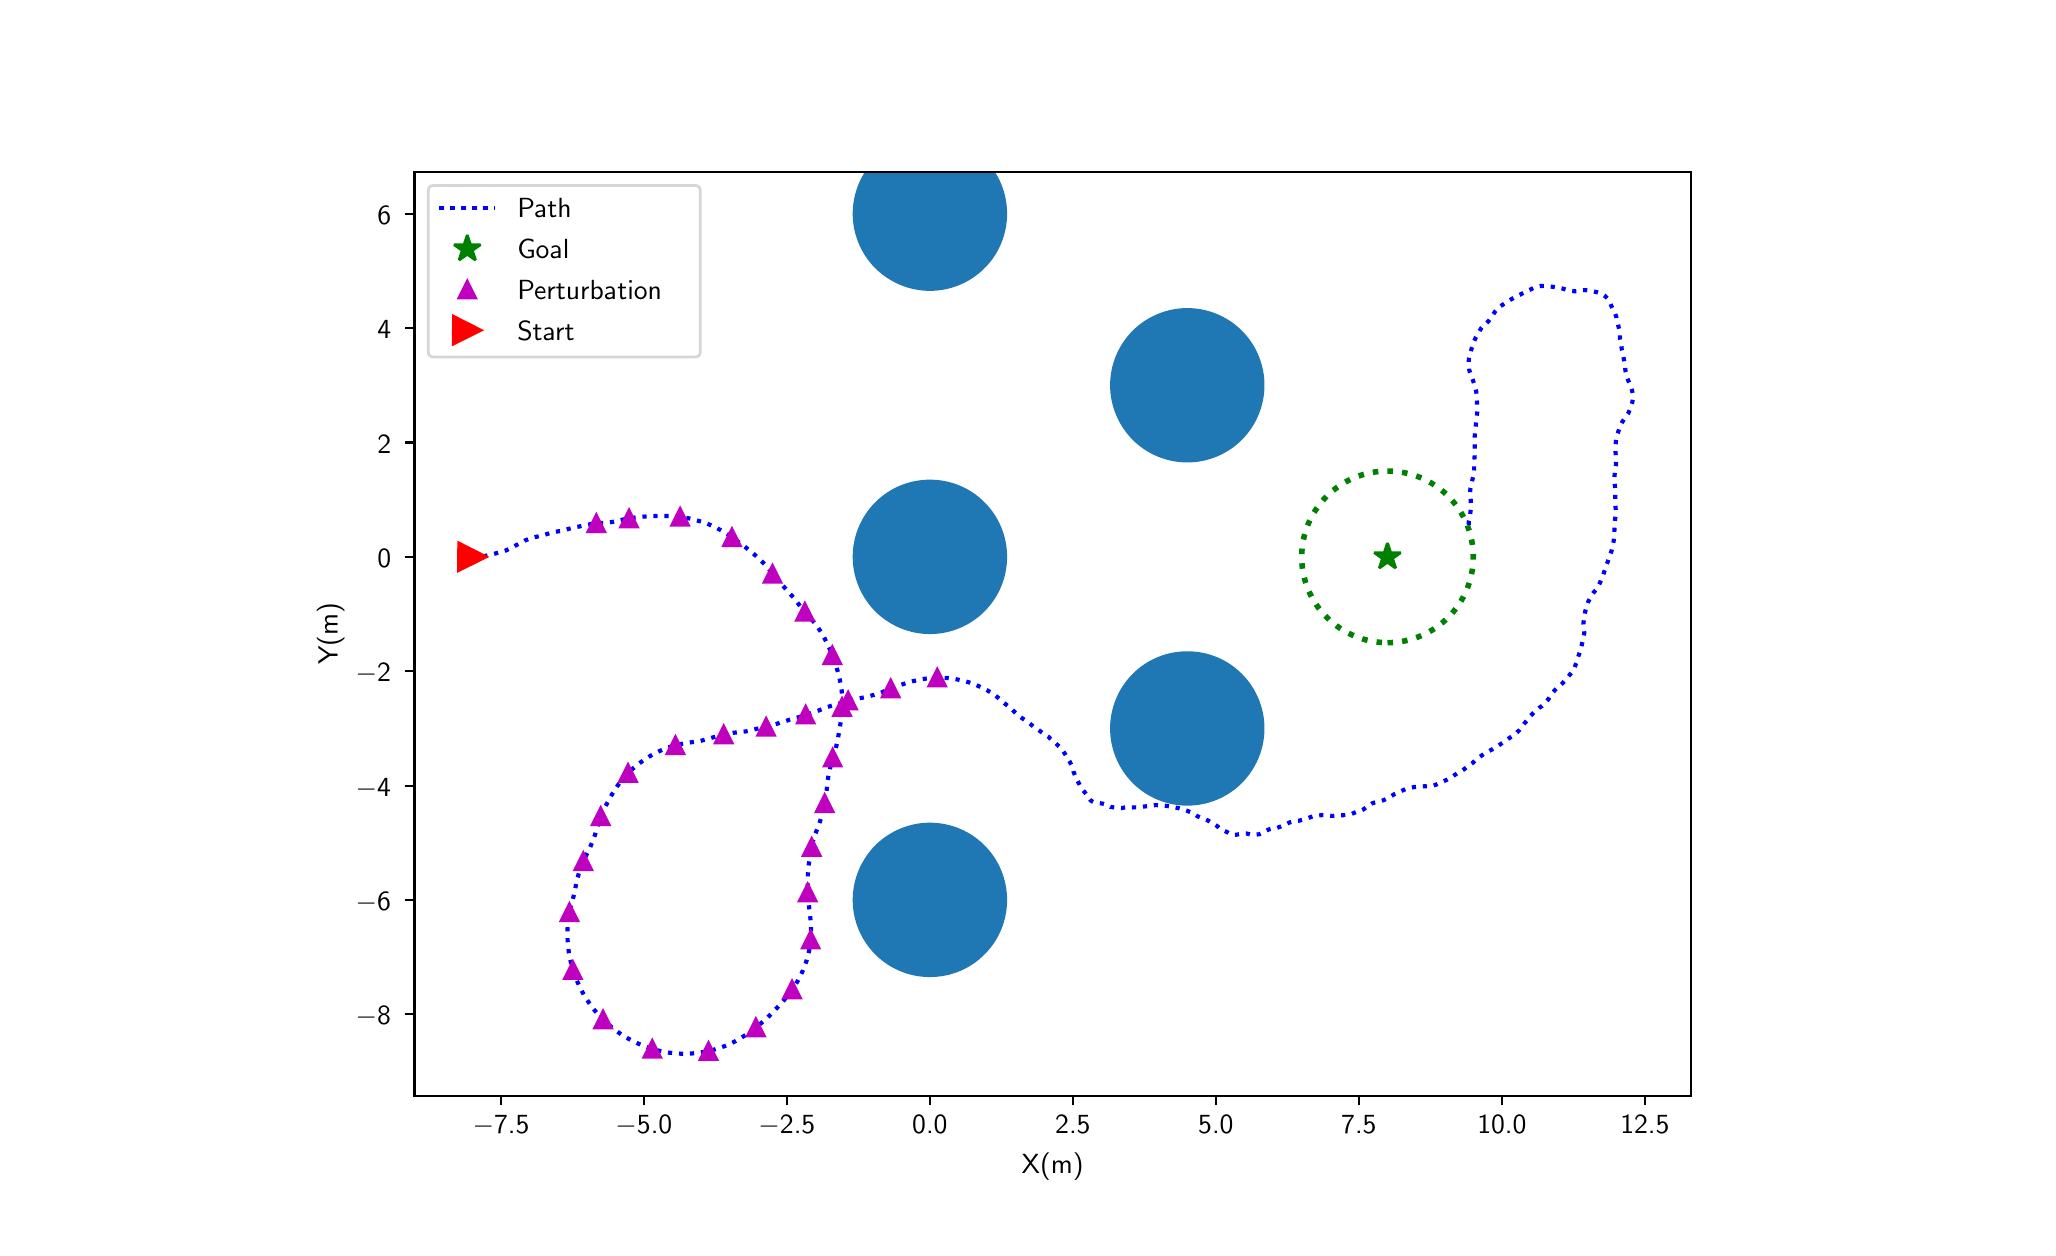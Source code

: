 \begingroup%
\makeatletter%
\begin{pgfpicture}%
\pgfpathrectangle{\pgfpointorigin}{\pgfqpoint{10.0in}{6.0in}}%
\pgfusepath{use as bounding box, clip}%
\begin{pgfscope}%
\pgfsetbuttcap%
\pgfsetmiterjoin%
\definecolor{currentfill}{rgb}{1.0,1.0,1.0}%
\pgfsetfillcolor{currentfill}%
\pgfsetlinewidth{0.0pt}%
\definecolor{currentstroke}{rgb}{1.0,1.0,1.0}%
\pgfsetstrokecolor{currentstroke}%
\pgfsetdash{}{0pt}%
\pgfpathmoveto{\pgfqpoint{0.0in}{0.0in}}%
\pgfpathlineto{\pgfqpoint{10.0in}{0.0in}}%
\pgfpathlineto{\pgfqpoint{10.0in}{6.0in}}%
\pgfpathlineto{\pgfqpoint{0.0in}{6.0in}}%
\pgfpathlineto{\pgfqpoint{0.0in}{0.0in}}%
\pgfpathclose%
\pgfusepath{fill}%
\end{pgfscope}%
\begin{pgfscope}%
\pgfsetbuttcap%
\pgfsetmiterjoin%
\definecolor{currentfill}{rgb}{1.0,1.0,1.0}%
\pgfsetfillcolor{currentfill}%
\pgfsetlinewidth{0.0pt}%
\definecolor{currentstroke}{rgb}{0.0,0.0,0.0}%
\pgfsetstrokecolor{currentstroke}%
\pgfsetstrokeopacity{0.0}%
\pgfsetdash{}{0pt}%
\pgfpathmoveto{\pgfqpoint{1.934in}{0.66in}}%
\pgfpathlineto{\pgfqpoint{8.316in}{0.66in}}%
\pgfpathlineto{\pgfqpoint{8.316in}{5.28in}}%
\pgfpathlineto{\pgfqpoint{1.934in}{5.28in}}%
\pgfpathlineto{\pgfqpoint{1.934in}{0.66in}}%
\pgfpathclose%
\pgfusepath{fill}%
\end{pgfscope}%
\begin{pgfscope}%
\pgfpathrectangle{\pgfqpoint{1.934in}{0.66in}}{\pgfqpoint{6.383in}{4.62in}}%
\pgfusepath{clip}%
\pgfsetbuttcap%
\pgfsetroundjoin%
\definecolor{currentfill}{rgb}{0.122,0.467,0.706}%
\pgfsetfillcolor{currentfill}%
\pgfsetlinewidth{0.0pt}%
\definecolor{currentstroke}{rgb}{0.0,0.0,0.0}%
\pgfsetstrokecolor{currentstroke}%
\pgfsetdash{}{0pt}%
\pgfpathmoveto{\pgfqpoint{4.511in}{1.253in}}%
\pgfpathcurveto{\pgfqpoint{4.614in}{1.253in}}{\pgfqpoint{4.712in}{1.293in}}{\pgfqpoint{4.784in}{1.366in}}%
\pgfpathcurveto{\pgfqpoint{4.857in}{1.438in}}{\pgfqpoint{4.897in}{1.536in}}{\pgfqpoint{4.897in}{1.639in}}%
\pgfpathcurveto{\pgfqpoint{4.897in}{1.741in}}{\pgfqpoint{4.857in}{1.839in}}{\pgfqpoint{4.784in}{1.912in}}%
\pgfpathcurveto{\pgfqpoint{4.712in}{1.984in}}{\pgfqpoint{4.614in}{2.025in}}{\pgfqpoint{4.511in}{2.025in}}%
\pgfpathcurveto{\pgfqpoint{4.409in}{2.025in}}{\pgfqpoint{4.311in}{1.984in}}{\pgfqpoint{4.238in}{1.912in}}%
\pgfpathcurveto{\pgfqpoint{4.166in}{1.839in}}{\pgfqpoint{4.125in}{1.741in}}{\pgfqpoint{4.125in}{1.639in}}%
\pgfpathcurveto{\pgfqpoint{4.125in}{1.536in}}{\pgfqpoint{4.166in}{1.438in}}{\pgfqpoint{4.238in}{1.366in}}%
\pgfpathcurveto{\pgfqpoint{4.311in}{1.293in}}{\pgfqpoint{4.409in}{1.253in}}{\pgfqpoint{4.511in}{1.253in}}%
\pgfpathlineto{\pgfqpoint{4.511in}{1.253in}}%
\pgfpathclose%
\pgfusepath{fill}%
\end{pgfscope}%
\begin{pgfscope}%
\pgfpathrectangle{\pgfqpoint{1.934in}{0.66in}}{\pgfqpoint{6.383in}{4.62in}}%
\pgfusepath{clip}%
\pgfsetbuttcap%
\pgfsetroundjoin%
\definecolor{currentfill}{rgb}{0.122,0.467,0.706}%
\pgfsetfillcolor{currentfill}%
\pgfsetlinewidth{0.0pt}%
\definecolor{currentstroke}{rgb}{0.0,0.0,0.0}%
\pgfsetstrokecolor{currentstroke}%
\pgfsetdash{}{0pt}%
\pgfpathmoveto{\pgfqpoint{4.511in}{2.968in}}%
\pgfpathcurveto{\pgfqpoint{4.614in}{2.968in}}{\pgfqpoint{4.712in}{3.009in}}{\pgfqpoint{4.784in}{3.081in}}%
\pgfpathcurveto{\pgfqpoint{4.857in}{3.154in}}{\pgfqpoint{4.897in}{3.252in}}{\pgfqpoint{4.897in}{3.354in}}%
\pgfpathcurveto{\pgfqpoint{4.897in}{3.457in}}{\pgfqpoint{4.857in}{3.555in}}{\pgfqpoint{4.784in}{3.627in}}%
\pgfpathcurveto{\pgfqpoint{4.712in}{3.7in}}{\pgfqpoint{4.614in}{3.74in}}{\pgfqpoint{4.511in}{3.74in}}%
\pgfpathcurveto{\pgfqpoint{4.409in}{3.74in}}{\pgfqpoint{4.311in}{3.7in}}{\pgfqpoint{4.238in}{3.627in}}%
\pgfpathcurveto{\pgfqpoint{4.166in}{3.555in}}{\pgfqpoint{4.125in}{3.457in}}{\pgfqpoint{4.125in}{3.354in}}%
\pgfpathcurveto{\pgfqpoint{4.125in}{3.252in}}{\pgfqpoint{4.166in}{3.154in}}{\pgfqpoint{4.238in}{3.081in}}%
\pgfpathcurveto{\pgfqpoint{4.311in}{3.009in}}{\pgfqpoint{4.409in}{2.968in}}{\pgfqpoint{4.511in}{2.968in}}%
\pgfpathlineto{\pgfqpoint{4.511in}{2.968in}}%
\pgfpathclose%
\pgfusepath{fill}%
\end{pgfscope}%
\begin{pgfscope}%
\pgfpathrectangle{\pgfqpoint{1.934in}{0.66in}}{\pgfqpoint{6.383in}{4.62in}}%
\pgfusepath{clip}%
\pgfsetbuttcap%
\pgfsetroundjoin%
\definecolor{currentfill}{rgb}{0.122,0.467,0.706}%
\pgfsetfillcolor{currentfill}%
\pgfsetlinewidth{0.0pt}%
\definecolor{currentstroke}{rgb}{0.0,0.0,0.0}%
\pgfsetstrokecolor{currentstroke}%
\pgfsetdash{}{0pt}%
\pgfpathmoveto{\pgfqpoint{4.511in}{4.684in}}%
\pgfpathcurveto{\pgfqpoint{4.614in}{4.684in}}{\pgfqpoint{4.712in}{4.725in}}{\pgfqpoint{4.784in}{4.797in}}%
\pgfpathcurveto{\pgfqpoint{4.857in}{4.869in}}{\pgfqpoint{4.897in}{4.968in}}{\pgfqpoint{4.897in}{5.07in}}%
\pgfpathcurveto{\pgfqpoint{4.897in}{5.172in}}{\pgfqpoint{4.857in}{5.271in}}{\pgfqpoint{4.784in}{5.343in}}%
\pgfpathcurveto{\pgfqpoint{4.712in}{5.415in}}{\pgfqpoint{4.614in}{5.456in}}{\pgfqpoint{4.511in}{5.456in}}%
\pgfpathcurveto{\pgfqpoint{4.409in}{5.456in}}{\pgfqpoint{4.311in}{5.415in}}{\pgfqpoint{4.238in}{5.343in}}%
\pgfpathcurveto{\pgfqpoint{4.166in}{5.271in}}{\pgfqpoint{4.125in}{5.172in}}{\pgfqpoint{4.125in}{5.07in}}%
\pgfpathcurveto{\pgfqpoint{4.125in}{4.968in}}{\pgfqpoint{4.166in}{4.869in}}{\pgfqpoint{4.238in}{4.797in}}%
\pgfpathcurveto{\pgfqpoint{4.311in}{4.725in}}{\pgfqpoint{4.409in}{4.684in}}{\pgfqpoint{4.511in}{4.684in}}%
\pgfpathlineto{\pgfqpoint{4.511in}{4.684in}}%
\pgfpathclose%
\pgfusepath{fill}%
\end{pgfscope}%
\begin{pgfscope}%
\pgfpathrectangle{\pgfqpoint{1.934in}{0.66in}}{\pgfqpoint{6.383in}{4.62in}}%
\pgfusepath{clip}%
\pgfsetbuttcap%
\pgfsetroundjoin%
\definecolor{currentfill}{rgb}{0.122,0.467,0.706}%
\pgfsetfillcolor{currentfill}%
\pgfsetlinewidth{0.0pt}%
\definecolor{currentstroke}{rgb}{0.0,0.0,0.0}%
\pgfsetstrokecolor{currentstroke}%
\pgfsetdash{}{0pt}%
\pgfpathmoveto{\pgfqpoint{5.798in}{3.826in}}%
\pgfpathcurveto{\pgfqpoint{5.9in}{3.826in}}{\pgfqpoint{5.999in}{3.867in}}{\pgfqpoint{6.071in}{3.939in}}%
\pgfpathcurveto{\pgfqpoint{6.143in}{4.012in}}{\pgfqpoint{6.184in}{4.11in}}{\pgfqpoint{6.184in}{4.212in}}%
\pgfpathcurveto{\pgfqpoint{6.184in}{4.315in}}{\pgfqpoint{6.143in}{4.413in}}{\pgfqpoint{6.071in}{4.485in}}%
\pgfpathcurveto{\pgfqpoint{5.999in}{4.557in}}{\pgfqpoint{5.9in}{4.598in}}{\pgfqpoint{5.798in}{4.598in}}%
\pgfpathcurveto{\pgfqpoint{5.696in}{4.598in}}{\pgfqpoint{5.597in}{4.557in}}{\pgfqpoint{5.525in}{4.485in}}%
\pgfpathcurveto{\pgfqpoint{5.453in}{4.413in}}{\pgfqpoint{5.412in}{4.315in}}{\pgfqpoint{5.412in}{4.212in}}%
\pgfpathcurveto{\pgfqpoint{5.412in}{4.11in}}{\pgfqpoint{5.453in}{4.012in}}{\pgfqpoint{5.525in}{3.939in}}%
\pgfpathcurveto{\pgfqpoint{5.597in}{3.867in}}{\pgfqpoint{5.696in}{3.826in}}{\pgfqpoint{5.798in}{3.826in}}%
\pgfpathlineto{\pgfqpoint{5.798in}{3.826in}}%
\pgfpathclose%
\pgfusepath{fill}%
\end{pgfscope}%
\begin{pgfscope}%
\pgfpathrectangle{\pgfqpoint{1.934in}{0.66in}}{\pgfqpoint{6.383in}{4.62in}}%
\pgfusepath{clip}%
\pgfsetbuttcap%
\pgfsetroundjoin%
\definecolor{currentfill}{rgb}{0.122,0.467,0.706}%
\pgfsetfillcolor{currentfill}%
\pgfsetlinewidth{0.0pt}%
\definecolor{currentstroke}{rgb}{0.0,0.0,0.0}%
\pgfsetstrokecolor{currentstroke}%
\pgfsetdash{}{0pt}%
\pgfpathmoveto{\pgfqpoint{5.798in}{2.11in}}%
\pgfpathcurveto{\pgfqpoint{5.9in}{2.11in}}{\pgfqpoint{5.999in}{2.151in}}{\pgfqpoint{6.071in}{2.223in}}%
\pgfpathcurveto{\pgfqpoint{6.143in}{2.296in}}{\pgfqpoint{6.184in}{2.394in}}{\pgfqpoint{6.184in}{2.496in}}%
\pgfpathcurveto{\pgfqpoint{6.184in}{2.599in}}{\pgfqpoint{6.143in}{2.697in}}{\pgfqpoint{6.071in}{2.769in}}%
\pgfpathcurveto{\pgfqpoint{5.999in}{2.842in}}{\pgfqpoint{5.9in}{2.882in}}{\pgfqpoint{5.798in}{2.882in}}%
\pgfpathcurveto{\pgfqpoint{5.696in}{2.882in}}{\pgfqpoint{5.597in}{2.842in}}{\pgfqpoint{5.525in}{2.769in}}%
\pgfpathcurveto{\pgfqpoint{5.453in}{2.697in}}{\pgfqpoint{5.412in}{2.599in}}{\pgfqpoint{5.412in}{2.496in}}%
\pgfpathcurveto{\pgfqpoint{5.412in}{2.394in}}{\pgfqpoint{5.453in}{2.296in}}{\pgfqpoint{5.525in}{2.223in}}%
\pgfpathcurveto{\pgfqpoint{5.597in}{2.151in}}{\pgfqpoint{5.696in}{2.11in}}{\pgfqpoint{5.798in}{2.11in}}%
\pgfpathlineto{\pgfqpoint{5.798in}{2.11in}}%
\pgfpathclose%
\pgfusepath{fill}%
\end{pgfscope}%
\begin{pgfscope}%
\pgfpathrectangle{\pgfqpoint{1.934in}{0.66in}}{\pgfqpoint{6.383in}{4.62in}}%
\pgfusepath{clip}%
\pgfsetbuttcap%
\pgfsetmiterjoin%
\pgfsetlinewidth{2.007pt}%
\definecolor{currentstroke}{rgb}{0.0,0.5,0.0}%
\pgfsetstrokecolor{currentstroke}%
\pgfsetdash{{2.0pt}{3.3pt}}{0.0pt}%
\pgfpathmoveto{\pgfqpoint{6.799in}{2.925in}}%
\pgfpathcurveto{\pgfqpoint{6.913in}{2.925in}}{\pgfqpoint{7.022in}{2.971in}}{\pgfqpoint{7.102in}{3.051in}}%
\pgfpathcurveto{\pgfqpoint{7.183in}{3.131in}}{\pgfqpoint{7.228in}{3.241in}}{\pgfqpoint{7.228in}{3.354in}}%
\pgfpathcurveto{\pgfqpoint{7.228in}{3.468in}}{\pgfqpoint{7.183in}{3.577in}}{\pgfqpoint{7.102in}{3.658in}}%
\pgfpathcurveto{\pgfqpoint{7.022in}{3.738in}}{\pgfqpoint{6.913in}{3.783in}}{\pgfqpoint{6.799in}{3.783in}}%
\pgfpathcurveto{\pgfqpoint{6.685in}{3.783in}}{\pgfqpoint{6.576in}{3.738in}}{\pgfqpoint{6.496in}{3.658in}}%
\pgfpathcurveto{\pgfqpoint{6.415in}{3.577in}}{\pgfqpoint{6.37in}{3.468in}}{\pgfqpoint{6.37in}{3.354in}}%
\pgfpathcurveto{\pgfqpoint{6.37in}{3.241in}}{\pgfqpoint{6.415in}{3.131in}}{\pgfqpoint{6.496in}{3.051in}}%
\pgfpathcurveto{\pgfqpoint{6.576in}{2.971in}}{\pgfqpoint{6.685in}{2.925in}}{\pgfqpoint{6.799in}{2.925in}}%
\pgfpathlineto{\pgfqpoint{6.799in}{2.925in}}%
\pgfpathclose%
\pgfusepath{stroke}%
\end{pgfscope}%
\begin{pgfscope}%
\pgfsetbuttcap%
\pgfsetroundjoin%
\definecolor{currentfill}{rgb}{0.0,0.0,0.0}%
\pgfsetfillcolor{currentfill}%
\pgfsetlinewidth{0.803pt}%
\definecolor{currentstroke}{rgb}{0.0,0.0,0.0}%
\pgfsetstrokecolor{currentstroke}%
\pgfsetdash{}{0pt}%
\pgfsys@defobject{currentmarker}{\pgfqpoint{0.0in}{-0.049in}}{\pgfqpoint{0.0in}{0.0in}}{%
\pgfpathmoveto{\pgfqpoint{0.0in}{0.0in}}%
\pgfpathlineto{\pgfqpoint{0.0in}{-0.049in}}%
\pgfusepath{stroke,fill}%
}%
\begin{pgfscope}%
\pgfsys@transformshift{2.367in}{0.66in}%
\pgfsys@useobject{currentmarker}{}%
\end{pgfscope}%
\end{pgfscope}%
\begin{pgfscope}%
\definecolor{textcolor}{rgb}{0.0,0.0,0.0}%
\pgfsetstrokecolor{textcolor}%
\pgfsetfillcolor{textcolor}%
\pgftext[x=2.367in,y=0.563in,,top]{\color{textcolor}\sffamily\fontsize{10.0}{12.0}\selectfont \ensuremath{-}7.5}%
\end{pgfscope}%
\begin{pgfscope}%
\pgfsetbuttcap%
\pgfsetroundjoin%
\definecolor{currentfill}{rgb}{0.0,0.0,0.0}%
\pgfsetfillcolor{currentfill}%
\pgfsetlinewidth{0.803pt}%
\definecolor{currentstroke}{rgb}{0.0,0.0,0.0}%
\pgfsetstrokecolor{currentstroke}%
\pgfsetdash{}{0pt}%
\pgfsys@defobject{currentmarker}{\pgfqpoint{0.0in}{-0.049in}}{\pgfqpoint{0.0in}{0.0in}}{%
\pgfpathmoveto{\pgfqpoint{0.0in}{0.0in}}%
\pgfpathlineto{\pgfqpoint{0.0in}{-0.049in}}%
\pgfusepath{stroke,fill}%
}%
\begin{pgfscope}%
\pgfsys@transformshift{3.081in}{0.66in}%
\pgfsys@useobject{currentmarker}{}%
\end{pgfscope}%
\end{pgfscope}%
\begin{pgfscope}%
\definecolor{textcolor}{rgb}{0.0,0.0,0.0}%
\pgfsetstrokecolor{textcolor}%
\pgfsetfillcolor{textcolor}%
\pgftext[x=3.081in,y=0.563in,,top]{\color{textcolor}\sffamily\fontsize{10.0}{12.0}\selectfont \ensuremath{-}5.0}%
\end{pgfscope}%
\begin{pgfscope}%
\pgfsetbuttcap%
\pgfsetroundjoin%
\definecolor{currentfill}{rgb}{0.0,0.0,0.0}%
\pgfsetfillcolor{currentfill}%
\pgfsetlinewidth{0.803pt}%
\definecolor{currentstroke}{rgb}{0.0,0.0,0.0}%
\pgfsetstrokecolor{currentstroke}%
\pgfsetdash{}{0pt}%
\pgfsys@defobject{currentmarker}{\pgfqpoint{0.0in}{-0.049in}}{\pgfqpoint{0.0in}{0.0in}}{%
\pgfpathmoveto{\pgfqpoint{0.0in}{0.0in}}%
\pgfpathlineto{\pgfqpoint{0.0in}{-0.049in}}%
\pgfusepath{stroke,fill}%
}%
\begin{pgfscope}%
\pgfsys@transformshift{3.796in}{0.66in}%
\pgfsys@useobject{currentmarker}{}%
\end{pgfscope}%
\end{pgfscope}%
\begin{pgfscope}%
\definecolor{textcolor}{rgb}{0.0,0.0,0.0}%
\pgfsetstrokecolor{textcolor}%
\pgfsetfillcolor{textcolor}%
\pgftext[x=3.796in,y=0.563in,,top]{\color{textcolor}\sffamily\fontsize{10.0}{12.0}\selectfont \ensuremath{-}2.5}%
\end{pgfscope}%
\begin{pgfscope}%
\pgfsetbuttcap%
\pgfsetroundjoin%
\definecolor{currentfill}{rgb}{0.0,0.0,0.0}%
\pgfsetfillcolor{currentfill}%
\pgfsetlinewidth{0.803pt}%
\definecolor{currentstroke}{rgb}{0.0,0.0,0.0}%
\pgfsetstrokecolor{currentstroke}%
\pgfsetdash{}{0pt}%
\pgfsys@defobject{currentmarker}{\pgfqpoint{0.0in}{-0.049in}}{\pgfqpoint{0.0in}{0.0in}}{%
\pgfpathmoveto{\pgfqpoint{0.0in}{0.0in}}%
\pgfpathlineto{\pgfqpoint{0.0in}{-0.049in}}%
\pgfusepath{stroke,fill}%
}%
\begin{pgfscope}%
\pgfsys@transformshift{4.511in}{0.66in}%
\pgfsys@useobject{currentmarker}{}%
\end{pgfscope}%
\end{pgfscope}%
\begin{pgfscope}%
\definecolor{textcolor}{rgb}{0.0,0.0,0.0}%
\pgfsetstrokecolor{textcolor}%
\pgfsetfillcolor{textcolor}%
\pgftext[x=4.511in,y=0.563in,,top]{\color{textcolor}\sffamily\fontsize{10.0}{12.0}\selectfont 0.0}%
\end{pgfscope}%
\begin{pgfscope}%
\pgfsetbuttcap%
\pgfsetroundjoin%
\definecolor{currentfill}{rgb}{0.0,0.0,0.0}%
\pgfsetfillcolor{currentfill}%
\pgfsetlinewidth{0.803pt}%
\definecolor{currentstroke}{rgb}{0.0,0.0,0.0}%
\pgfsetstrokecolor{currentstroke}%
\pgfsetdash{}{0pt}%
\pgfsys@defobject{currentmarker}{\pgfqpoint{0.0in}{-0.049in}}{\pgfqpoint{0.0in}{0.0in}}{%
\pgfpathmoveto{\pgfqpoint{0.0in}{0.0in}}%
\pgfpathlineto{\pgfqpoint{0.0in}{-0.049in}}%
\pgfusepath{stroke,fill}%
}%
\begin{pgfscope}%
\pgfsys@transformshift{5.226in}{0.66in}%
\pgfsys@useobject{currentmarker}{}%
\end{pgfscope}%
\end{pgfscope}%
\begin{pgfscope}%
\definecolor{textcolor}{rgb}{0.0,0.0,0.0}%
\pgfsetstrokecolor{textcolor}%
\pgfsetfillcolor{textcolor}%
\pgftext[x=5.226in,y=0.563in,,top]{\color{textcolor}\sffamily\fontsize{10.0}{12.0}\selectfont 2.5}%
\end{pgfscope}%
\begin{pgfscope}%
\pgfsetbuttcap%
\pgfsetroundjoin%
\definecolor{currentfill}{rgb}{0.0,0.0,0.0}%
\pgfsetfillcolor{currentfill}%
\pgfsetlinewidth{0.803pt}%
\definecolor{currentstroke}{rgb}{0.0,0.0,0.0}%
\pgfsetstrokecolor{currentstroke}%
\pgfsetdash{}{0pt}%
\pgfsys@defobject{currentmarker}{\pgfqpoint{0.0in}{-0.049in}}{\pgfqpoint{0.0in}{0.0in}}{%
\pgfpathmoveto{\pgfqpoint{0.0in}{0.0in}}%
\pgfpathlineto{\pgfqpoint{0.0in}{-0.049in}}%
\pgfusepath{stroke,fill}%
}%
\begin{pgfscope}%
\pgfsys@transformshift{5.941in}{0.66in}%
\pgfsys@useobject{currentmarker}{}%
\end{pgfscope}%
\end{pgfscope}%
\begin{pgfscope}%
\definecolor{textcolor}{rgb}{0.0,0.0,0.0}%
\pgfsetstrokecolor{textcolor}%
\pgfsetfillcolor{textcolor}%
\pgftext[x=5.941in,y=0.563in,,top]{\color{textcolor}\sffamily\fontsize{10.0}{12.0}\selectfont 5.0}%
\end{pgfscope}%
\begin{pgfscope}%
\pgfsetbuttcap%
\pgfsetroundjoin%
\definecolor{currentfill}{rgb}{0.0,0.0,0.0}%
\pgfsetfillcolor{currentfill}%
\pgfsetlinewidth{0.803pt}%
\definecolor{currentstroke}{rgb}{0.0,0.0,0.0}%
\pgfsetstrokecolor{currentstroke}%
\pgfsetdash{}{0pt}%
\pgfsys@defobject{currentmarker}{\pgfqpoint{0.0in}{-0.049in}}{\pgfqpoint{0.0in}{0.0in}}{%
\pgfpathmoveto{\pgfqpoint{0.0in}{0.0in}}%
\pgfpathlineto{\pgfqpoint{0.0in}{-0.049in}}%
\pgfusepath{stroke,fill}%
}%
\begin{pgfscope}%
\pgfsys@transformshift{6.656in}{0.66in}%
\pgfsys@useobject{currentmarker}{}%
\end{pgfscope}%
\end{pgfscope}%
\begin{pgfscope}%
\definecolor{textcolor}{rgb}{0.0,0.0,0.0}%
\pgfsetstrokecolor{textcolor}%
\pgfsetfillcolor{textcolor}%
\pgftext[x=6.656in,y=0.563in,,top]{\color{textcolor}\sffamily\fontsize{10.0}{12.0}\selectfont 7.5}%
\end{pgfscope}%
\begin{pgfscope}%
\pgfsetbuttcap%
\pgfsetroundjoin%
\definecolor{currentfill}{rgb}{0.0,0.0,0.0}%
\pgfsetfillcolor{currentfill}%
\pgfsetlinewidth{0.803pt}%
\definecolor{currentstroke}{rgb}{0.0,0.0,0.0}%
\pgfsetstrokecolor{currentstroke}%
\pgfsetdash{}{0pt}%
\pgfsys@defobject{currentmarker}{\pgfqpoint{0.0in}{-0.049in}}{\pgfqpoint{0.0in}{0.0in}}{%
\pgfpathmoveto{\pgfqpoint{0.0in}{0.0in}}%
\pgfpathlineto{\pgfqpoint{0.0in}{-0.049in}}%
\pgfusepath{stroke,fill}%
}%
\begin{pgfscope}%
\pgfsys@transformshift{7.371in}{0.66in}%
\pgfsys@useobject{currentmarker}{}%
\end{pgfscope}%
\end{pgfscope}%
\begin{pgfscope}%
\definecolor{textcolor}{rgb}{0.0,0.0,0.0}%
\pgfsetstrokecolor{textcolor}%
\pgfsetfillcolor{textcolor}%
\pgftext[x=7.371in,y=0.563in,,top]{\color{textcolor}\sffamily\fontsize{10.0}{12.0}\selectfont 10.0}%
\end{pgfscope}%
\begin{pgfscope}%
\pgfsetbuttcap%
\pgfsetroundjoin%
\definecolor{currentfill}{rgb}{0.0,0.0,0.0}%
\pgfsetfillcolor{currentfill}%
\pgfsetlinewidth{0.803pt}%
\definecolor{currentstroke}{rgb}{0.0,0.0,0.0}%
\pgfsetstrokecolor{currentstroke}%
\pgfsetdash{}{0pt}%
\pgfsys@defobject{currentmarker}{\pgfqpoint{0.0in}{-0.049in}}{\pgfqpoint{0.0in}{0.0in}}{%
\pgfpathmoveto{\pgfqpoint{0.0in}{0.0in}}%
\pgfpathlineto{\pgfqpoint{0.0in}{-0.049in}}%
\pgfusepath{stroke,fill}%
}%
\begin{pgfscope}%
\pgfsys@transformshift{8.086in}{0.66in}%
\pgfsys@useobject{currentmarker}{}%
\end{pgfscope}%
\end{pgfscope}%
\begin{pgfscope}%
\definecolor{textcolor}{rgb}{0.0,0.0,0.0}%
\pgfsetstrokecolor{textcolor}%
\pgfsetfillcolor{textcolor}%
\pgftext[x=8.086in,y=0.563in,,top]{\color{textcolor}\sffamily\fontsize{10.0}{12.0}\selectfont 12.5}%
\end{pgfscope}%
\begin{pgfscope}%
\definecolor{textcolor}{rgb}{0.0,0.0,0.0}%
\pgfsetstrokecolor{textcolor}%
\pgfsetfillcolor{textcolor}%
\pgftext[x=5.125in,y=0.373in,,top]{\color{textcolor}\sffamily\fontsize{10.0}{12.0}\selectfont X(m)}%
\end{pgfscope}%
\begin{pgfscope}%
\pgfsetbuttcap%
\pgfsetroundjoin%
\definecolor{currentfill}{rgb}{0.0,0.0,0.0}%
\pgfsetfillcolor{currentfill}%
\pgfsetlinewidth{0.803pt}%
\definecolor{currentstroke}{rgb}{0.0,0.0,0.0}%
\pgfsetstrokecolor{currentstroke}%
\pgfsetdash{}{0pt}%
\pgfsys@defobject{currentmarker}{\pgfqpoint{-0.049in}{0.0in}}{\pgfqpoint{-0.0in}{0.0in}}{%
\pgfpathmoveto{\pgfqpoint{-0.0in}{0.0in}}%
\pgfpathlineto{\pgfqpoint{-0.049in}{0.0in}}%
\pgfusepath{stroke,fill}%
}%
\begin{pgfscope}%
\pgfsys@transformshift{1.934in}{1.067in}%
\pgfsys@useobject{currentmarker}{}%
\end{pgfscope}%
\end{pgfscope}%
\begin{pgfscope}%
\definecolor{textcolor}{rgb}{0.0,0.0,0.0}%
\pgfsetstrokecolor{textcolor}%
\pgfsetfillcolor{textcolor}%
\pgftext[x=1.64in, y=1.014in, left, base]{\color{textcolor}\sffamily\fontsize{10.0}{12.0}\selectfont \ensuremath{-}8}%
\end{pgfscope}%
\begin{pgfscope}%
\pgfsetbuttcap%
\pgfsetroundjoin%
\definecolor{currentfill}{rgb}{0.0,0.0,0.0}%
\pgfsetfillcolor{currentfill}%
\pgfsetlinewidth{0.803pt}%
\definecolor{currentstroke}{rgb}{0.0,0.0,0.0}%
\pgfsetstrokecolor{currentstroke}%
\pgfsetdash{}{0pt}%
\pgfsys@defobject{currentmarker}{\pgfqpoint{-0.049in}{0.0in}}{\pgfqpoint{-0.0in}{0.0in}}{%
\pgfpathmoveto{\pgfqpoint{-0.0in}{0.0in}}%
\pgfpathlineto{\pgfqpoint{-0.049in}{0.0in}}%
\pgfusepath{stroke,fill}%
}%
\begin{pgfscope}%
\pgfsys@transformshift{1.934in}{1.639in}%
\pgfsys@useobject{currentmarker}{}%
\end{pgfscope}%
\end{pgfscope}%
\begin{pgfscope}%
\definecolor{textcolor}{rgb}{0.0,0.0,0.0}%
\pgfsetstrokecolor{textcolor}%
\pgfsetfillcolor{textcolor}%
\pgftext[x=1.64in, y=1.586in, left, base]{\color{textcolor}\sffamily\fontsize{10.0}{12.0}\selectfont \ensuremath{-}6}%
\end{pgfscope}%
\begin{pgfscope}%
\pgfsetbuttcap%
\pgfsetroundjoin%
\definecolor{currentfill}{rgb}{0.0,0.0,0.0}%
\pgfsetfillcolor{currentfill}%
\pgfsetlinewidth{0.803pt}%
\definecolor{currentstroke}{rgb}{0.0,0.0,0.0}%
\pgfsetstrokecolor{currentstroke}%
\pgfsetdash{}{0pt}%
\pgfsys@defobject{currentmarker}{\pgfqpoint{-0.049in}{0.0in}}{\pgfqpoint{-0.0in}{0.0in}}{%
\pgfpathmoveto{\pgfqpoint{-0.0in}{0.0in}}%
\pgfpathlineto{\pgfqpoint{-0.049in}{0.0in}}%
\pgfusepath{stroke,fill}%
}%
\begin{pgfscope}%
\pgfsys@transformshift{1.934in}{2.21in}%
\pgfsys@useobject{currentmarker}{}%
\end{pgfscope}%
\end{pgfscope}%
\begin{pgfscope}%
\definecolor{textcolor}{rgb}{0.0,0.0,0.0}%
\pgfsetstrokecolor{textcolor}%
\pgfsetfillcolor{textcolor}%
\pgftext[x=1.64in, y=2.158in, left, base]{\color{textcolor}\sffamily\fontsize{10.0}{12.0}\selectfont \ensuremath{-}4}%
\end{pgfscope}%
\begin{pgfscope}%
\pgfsetbuttcap%
\pgfsetroundjoin%
\definecolor{currentfill}{rgb}{0.0,0.0,0.0}%
\pgfsetfillcolor{currentfill}%
\pgfsetlinewidth{0.803pt}%
\definecolor{currentstroke}{rgb}{0.0,0.0,0.0}%
\pgfsetstrokecolor{currentstroke}%
\pgfsetdash{}{0pt}%
\pgfsys@defobject{currentmarker}{\pgfqpoint{-0.049in}{0.0in}}{\pgfqpoint{-0.0in}{0.0in}}{%
\pgfpathmoveto{\pgfqpoint{-0.0in}{0.0in}}%
\pgfpathlineto{\pgfqpoint{-0.049in}{0.0in}}%
\pgfusepath{stroke,fill}%
}%
\begin{pgfscope}%
\pgfsys@transformshift{1.934in}{2.782in}%
\pgfsys@useobject{currentmarker}{}%
\end{pgfscope}%
\end{pgfscope}%
\begin{pgfscope}%
\definecolor{textcolor}{rgb}{0.0,0.0,0.0}%
\pgfsetstrokecolor{textcolor}%
\pgfsetfillcolor{textcolor}%
\pgftext[x=1.64in, y=2.73in, left, base]{\color{textcolor}\sffamily\fontsize{10.0}{12.0}\selectfont \ensuremath{-}2}%
\end{pgfscope}%
\begin{pgfscope}%
\pgfsetbuttcap%
\pgfsetroundjoin%
\definecolor{currentfill}{rgb}{0.0,0.0,0.0}%
\pgfsetfillcolor{currentfill}%
\pgfsetlinewidth{0.803pt}%
\definecolor{currentstroke}{rgb}{0.0,0.0,0.0}%
\pgfsetstrokecolor{currentstroke}%
\pgfsetdash{}{0pt}%
\pgfsys@defobject{currentmarker}{\pgfqpoint{-0.049in}{0.0in}}{\pgfqpoint{-0.0in}{0.0in}}{%
\pgfpathmoveto{\pgfqpoint{-0.0in}{0.0in}}%
\pgfpathlineto{\pgfqpoint{-0.049in}{0.0in}}%
\pgfusepath{stroke,fill}%
}%
\begin{pgfscope}%
\pgfsys@transformshift{1.934in}{3.354in}%
\pgfsys@useobject{currentmarker}{}%
\end{pgfscope}%
\end{pgfscope}%
\begin{pgfscope}%
\definecolor{textcolor}{rgb}{0.0,0.0,0.0}%
\pgfsetstrokecolor{textcolor}%
\pgfsetfillcolor{textcolor}%
\pgftext[x=1.748in, y=3.302in, left, base]{\color{textcolor}\sffamily\fontsize{10.0}{12.0}\selectfont 0}%
\end{pgfscope}%
\begin{pgfscope}%
\pgfsetbuttcap%
\pgfsetroundjoin%
\definecolor{currentfill}{rgb}{0.0,0.0,0.0}%
\pgfsetfillcolor{currentfill}%
\pgfsetlinewidth{0.803pt}%
\definecolor{currentstroke}{rgb}{0.0,0.0,0.0}%
\pgfsetstrokecolor{currentstroke}%
\pgfsetdash{}{0pt}%
\pgfsys@defobject{currentmarker}{\pgfqpoint{-0.049in}{0.0in}}{\pgfqpoint{-0.0in}{0.0in}}{%
\pgfpathmoveto{\pgfqpoint{-0.0in}{0.0in}}%
\pgfpathlineto{\pgfqpoint{-0.049in}{0.0in}}%
\pgfusepath{stroke,fill}%
}%
\begin{pgfscope}%
\pgfsys@transformshift{1.934in}{3.926in}%
\pgfsys@useobject{currentmarker}{}%
\end{pgfscope}%
\end{pgfscope}%
\begin{pgfscope}%
\definecolor{textcolor}{rgb}{0.0,0.0,0.0}%
\pgfsetstrokecolor{textcolor}%
\pgfsetfillcolor{textcolor}%
\pgftext[x=1.748in, y=3.873in, left, base]{\color{textcolor}\sffamily\fontsize{10.0}{12.0}\selectfont 2}%
\end{pgfscope}%
\begin{pgfscope}%
\pgfsetbuttcap%
\pgfsetroundjoin%
\definecolor{currentfill}{rgb}{0.0,0.0,0.0}%
\pgfsetfillcolor{currentfill}%
\pgfsetlinewidth{0.803pt}%
\definecolor{currentstroke}{rgb}{0.0,0.0,0.0}%
\pgfsetstrokecolor{currentstroke}%
\pgfsetdash{}{0pt}%
\pgfsys@defobject{currentmarker}{\pgfqpoint{-0.049in}{0.0in}}{\pgfqpoint{-0.0in}{0.0in}}{%
\pgfpathmoveto{\pgfqpoint{-0.0in}{0.0in}}%
\pgfpathlineto{\pgfqpoint{-0.049in}{0.0in}}%
\pgfusepath{stroke,fill}%
}%
\begin{pgfscope}%
\pgfsys@transformshift{1.934in}{4.498in}%
\pgfsys@useobject{currentmarker}{}%
\end{pgfscope}%
\end{pgfscope}%
\begin{pgfscope}%
\definecolor{textcolor}{rgb}{0.0,0.0,0.0}%
\pgfsetstrokecolor{textcolor}%
\pgfsetfillcolor{textcolor}%
\pgftext[x=1.748in, y=4.445in, left, base]{\color{textcolor}\sffamily\fontsize{10.0}{12.0}\selectfont 4}%
\end{pgfscope}%
\begin{pgfscope}%
\pgfsetbuttcap%
\pgfsetroundjoin%
\definecolor{currentfill}{rgb}{0.0,0.0,0.0}%
\pgfsetfillcolor{currentfill}%
\pgfsetlinewidth{0.803pt}%
\definecolor{currentstroke}{rgb}{0.0,0.0,0.0}%
\pgfsetstrokecolor{currentstroke}%
\pgfsetdash{}{0pt}%
\pgfsys@defobject{currentmarker}{\pgfqpoint{-0.049in}{0.0in}}{\pgfqpoint{-0.0in}{0.0in}}{%
\pgfpathmoveto{\pgfqpoint{-0.0in}{0.0in}}%
\pgfpathlineto{\pgfqpoint{-0.049in}{0.0in}}%
\pgfusepath{stroke,fill}%
}%
\begin{pgfscope}%
\pgfsys@transformshift{1.934in}{5.07in}%
\pgfsys@useobject{currentmarker}{}%
\end{pgfscope}%
\end{pgfscope}%
\begin{pgfscope}%
\definecolor{textcolor}{rgb}{0.0,0.0,0.0}%
\pgfsetstrokecolor{textcolor}%
\pgfsetfillcolor{textcolor}%
\pgftext[x=1.748in, y=5.017in, left, base]{\color{textcolor}\sffamily\fontsize{10.0}{12.0}\selectfont 6}%
\end{pgfscope}%
\begin{pgfscope}%
\definecolor{textcolor}{rgb}{0.0,0.0,0.0}%
\pgfsetstrokecolor{textcolor}%
\pgfsetfillcolor{textcolor}%
\pgftext[x=1.584in,y=2.97in,,bottom,rotate=90.0]{\color{textcolor}\sffamily\fontsize{10.0}{12.0}\selectfont Y(m)}%
\end{pgfscope}%
\begin{pgfscope}%
\pgfpathrectangle{\pgfqpoint{1.934in}{0.66in}}{\pgfqpoint{6.383in}{4.62in}}%
\pgfusepath{clip}%
\pgfsetbuttcap%
\pgfsetroundjoin%
\pgfsetlinewidth{1.506pt}%
\definecolor{currentstroke}{rgb}{0.0,0.0,1.0}%
\pgfsetstrokecolor{currentstroke}%
\pgfsetdash{{1.5pt}{2.475pt}}{0.0pt}%
\pgfpathmoveto{\pgfqpoint{2.224in}{3.354in}}%
\pgfpathlineto{\pgfqpoint{2.225in}{3.354in}}%
\pgfpathlineto{\pgfqpoint{2.229in}{3.353in}}%
\pgfpathlineto{\pgfqpoint{2.239in}{3.354in}}%
\pgfpathlineto{\pgfqpoint{2.282in}{3.358in}}%
\pgfpathlineto{\pgfqpoint{2.297in}{3.361in}}%
\pgfpathlineto{\pgfqpoint{2.31in}{3.365in}}%
\pgfpathlineto{\pgfqpoint{2.325in}{3.367in}}%
\pgfpathlineto{\pgfqpoint{2.391in}{3.386in}}%
\pgfpathlineto{\pgfqpoint{2.414in}{3.397in}}%
\pgfpathlineto{\pgfqpoint{2.489in}{3.437in}}%
\pgfpathlineto{\pgfqpoint{2.518in}{3.448in}}%
\pgfpathlineto{\pgfqpoint{2.537in}{3.453in}}%
\pgfpathlineto{\pgfqpoint{2.57in}{3.46in}}%
\pgfpathlineto{\pgfqpoint{2.625in}{3.477in}}%
\pgfpathlineto{\pgfqpoint{2.648in}{3.481in}}%
\pgfpathlineto{\pgfqpoint{2.664in}{3.483in}}%
\pgfpathlineto{\pgfqpoint{2.695in}{3.491in}}%
\pgfpathlineto{\pgfqpoint{2.719in}{3.498in}}%
\pgfpathlineto{\pgfqpoint{2.734in}{3.502in}}%
\pgfpathlineto{\pgfqpoint{2.754in}{3.505in}}%
\pgfpathlineto{\pgfqpoint{2.771in}{3.509in}}%
\pgfpathlineto{\pgfqpoint{2.807in}{3.516in}}%
\pgfpathlineto{\pgfqpoint{2.831in}{3.521in}}%
\pgfpathlineto{\pgfqpoint{2.856in}{3.523in}}%
\pgfpathlineto{\pgfqpoint{2.896in}{3.524in}}%
\pgfpathlineto{\pgfqpoint{2.931in}{3.53in}}%
\pgfpathlineto{\pgfqpoint{2.987in}{3.543in}}%
\pgfpathlineto{\pgfqpoint{3.03in}{3.55in}}%
\pgfpathlineto{\pgfqpoint{3.077in}{3.555in}}%
\pgfpathlineto{\pgfqpoint{3.154in}{3.559in}}%
\pgfpathlineto{\pgfqpoint{3.208in}{3.558in}}%
\pgfpathlineto{\pgfqpoint{3.235in}{3.557in}}%
\pgfpathlineto{\pgfqpoint{3.262in}{3.554in}}%
\pgfpathlineto{\pgfqpoint{3.29in}{3.55in}}%
\pgfpathlineto{\pgfqpoint{3.317in}{3.544in}}%
\pgfpathlineto{\pgfqpoint{3.344in}{3.537in}}%
\pgfpathlineto{\pgfqpoint{3.371in}{3.529in}}%
\pgfpathlineto{\pgfqpoint{3.397in}{3.52in}}%
\pgfpathlineto{\pgfqpoint{3.424in}{3.509in}}%
\pgfpathlineto{\pgfqpoint{3.449in}{3.496in}}%
\pgfpathlineto{\pgfqpoint{3.474in}{3.483in}}%
\pgfpathlineto{\pgfqpoint{3.498in}{3.468in}}%
\pgfpathlineto{\pgfqpoint{3.543in}{3.436in}}%
\pgfpathlineto{\pgfqpoint{3.588in}{3.403in}}%
\pgfpathlineto{\pgfqpoint{3.631in}{3.368in}}%
\pgfpathlineto{\pgfqpoint{3.652in}{3.349in}}%
\pgfpathlineto{\pgfqpoint{3.672in}{3.33in}}%
\pgfpathlineto{\pgfqpoint{3.691in}{3.31in}}%
\pgfpathlineto{\pgfqpoint{3.775in}{3.211in}}%
\pgfpathlineto{\pgfqpoint{3.825in}{3.155in}}%
\pgfpathlineto{\pgfqpoint{3.841in}{3.136in}}%
\pgfpathlineto{\pgfqpoint{3.87in}{3.097in}}%
\pgfpathlineto{\pgfqpoint{3.903in}{3.061in}}%
\pgfpathlineto{\pgfqpoint{3.936in}{3.022in}}%
\pgfpathlineto{\pgfqpoint{3.951in}{3.002in}}%
\pgfpathlineto{\pgfqpoint{3.965in}{2.98in}}%
\pgfpathlineto{\pgfqpoint{3.979in}{2.958in}}%
\pgfpathlineto{\pgfqpoint{4.002in}{2.911in}}%
\pgfpathlineto{\pgfqpoint{4.013in}{2.887in}}%
\pgfpathlineto{\pgfqpoint{4.032in}{2.838in}}%
\pgfpathlineto{\pgfqpoint{4.048in}{2.789in}}%
\pgfpathlineto{\pgfqpoint{4.055in}{2.764in}}%
\pgfpathlineto{\pgfqpoint{4.061in}{2.738in}}%
\pgfpathlineto{\pgfqpoint{4.066in}{2.711in}}%
\pgfpathlineto{\pgfqpoint{4.07in}{2.685in}}%
\pgfpathlineto{\pgfqpoint{4.072in}{2.658in}}%
\pgfpathlineto{\pgfqpoint{4.073in}{2.63in}}%
\pgfpathlineto{\pgfqpoint{4.072in}{2.603in}}%
\pgfpathlineto{\pgfqpoint{4.068in}{2.549in}}%
\pgfpathlineto{\pgfqpoint{4.06in}{2.496in}}%
\pgfpathlineto{\pgfqpoint{4.051in}{2.445in}}%
\pgfpathlineto{\pgfqpoint{4.046in}{2.42in}}%
\pgfpathlineto{\pgfqpoint{4.04in}{2.396in}}%
\pgfpathlineto{\pgfqpoint{4.019in}{2.328in}}%
\pgfpathlineto{\pgfqpoint{4.004in}{2.26in}}%
\pgfpathlineto{\pgfqpoint{4.0in}{2.237in}}%
\pgfpathlineto{\pgfqpoint{3.993in}{2.169in}}%
\pgfpathlineto{\pgfqpoint{3.985in}{2.122in}}%
\pgfpathlineto{\pgfqpoint{3.975in}{2.076in}}%
\pgfpathlineto{\pgfqpoint{3.962in}{2.032in}}%
\pgfpathlineto{\pgfqpoint{3.93in}{1.946in}}%
\pgfpathlineto{\pgfqpoint{3.92in}{1.903in}}%
\pgfpathlineto{\pgfqpoint{3.912in}{1.858in}}%
\pgfpathlineto{\pgfqpoint{3.905in}{1.813in}}%
\pgfpathlineto{\pgfqpoint{3.901in}{1.767in}}%
\pgfpathlineto{\pgfqpoint{3.9in}{1.721in}}%
\pgfpathlineto{\pgfqpoint{3.9in}{1.676in}}%
\pgfpathlineto{\pgfqpoint{3.904in}{1.631in}}%
\pgfpathlineto{\pgfqpoint{3.912in}{1.563in}}%
\pgfpathlineto{\pgfqpoint{3.916in}{1.515in}}%
\pgfpathlineto{\pgfqpoint{3.917in}{1.465in}}%
\pgfpathlineto{\pgfqpoint{3.915in}{1.44in}}%
\pgfpathlineto{\pgfqpoint{3.912in}{1.414in}}%
\pgfpathlineto{\pgfqpoint{3.908in}{1.389in}}%
\pgfpathlineto{\pgfqpoint{3.902in}{1.363in}}%
\pgfpathlineto{\pgfqpoint{3.895in}{1.337in}}%
\pgfpathlineto{\pgfqpoint{3.886in}{1.312in}}%
\pgfpathlineto{\pgfqpoint{3.876in}{1.286in}}%
\pgfpathlineto{\pgfqpoint{3.865in}{1.262in}}%
\pgfpathlineto{\pgfqpoint{3.852in}{1.237in}}%
\pgfpathlineto{\pgfqpoint{3.838in}{1.214in}}%
\pgfpathlineto{\pgfqpoint{3.822in}{1.191in}}%
\pgfpathlineto{\pgfqpoint{3.79in}{1.148in}}%
\pgfpathlineto{\pgfqpoint{3.773in}{1.127in}}%
\pgfpathlineto{\pgfqpoint{3.737in}{1.089in}}%
\pgfpathlineto{\pgfqpoint{3.701in}{1.052in}}%
\pgfpathlineto{\pgfqpoint{3.681in}{1.034in}}%
\pgfpathlineto{\pgfqpoint{3.641in}{1.001in}}%
\pgfpathlineto{\pgfqpoint{3.6in}{0.97in}}%
\pgfpathlineto{\pgfqpoint{3.578in}{0.956in}}%
\pgfpathlineto{\pgfqpoint{3.555in}{0.942in}}%
\pgfpathlineto{\pgfqpoint{3.532in}{0.929in}}%
\pgfpathlineto{\pgfqpoint{3.508in}{0.918in}}%
\pgfpathlineto{\pgfqpoint{3.483in}{0.907in}}%
\pgfpathlineto{\pgfqpoint{3.457in}{0.898in}}%
\pgfpathlineto{\pgfqpoint{3.431in}{0.89in}}%
\pgfpathlineto{\pgfqpoint{3.404in}{0.883in}}%
\pgfpathlineto{\pgfqpoint{3.376in}{0.878in}}%
\pgfpathlineto{\pgfqpoint{3.349in}{0.874in}}%
\pgfpathlineto{\pgfqpoint{3.321in}{0.871in}}%
\pgfpathlineto{\pgfqpoint{3.292in}{0.87in}}%
\pgfpathlineto{\pgfqpoint{3.264in}{0.87in}}%
\pgfpathlineto{\pgfqpoint{3.236in}{0.872in}}%
\pgfpathlineto{\pgfqpoint{3.207in}{0.875in}}%
\pgfpathlineto{\pgfqpoint{3.179in}{0.88in}}%
\pgfpathlineto{\pgfqpoint{3.151in}{0.886in}}%
\pgfpathlineto{\pgfqpoint{3.123in}{0.894in}}%
\pgfpathlineto{\pgfqpoint{3.096in}{0.903in}}%
\pgfpathlineto{\pgfqpoint{3.069in}{0.913in}}%
\pgfpathlineto{\pgfqpoint{3.042in}{0.925in}}%
\pgfpathlineto{\pgfqpoint{3.016in}{0.938in}}%
\pgfpathlineto{\pgfqpoint{2.991in}{0.952in}}%
\pgfpathlineto{\pgfqpoint{2.967in}{0.967in}}%
\pgfpathlineto{\pgfqpoint{2.943in}{0.984in}}%
\pgfpathlineto{\pgfqpoint{2.92in}{1.002in}}%
\pgfpathlineto{\pgfqpoint{2.898in}{1.021in}}%
\pgfpathlineto{\pgfqpoint{2.877in}{1.041in}}%
\pgfpathlineto{\pgfqpoint{2.856in}{1.062in}}%
\pgfpathlineto{\pgfqpoint{2.837in}{1.084in}}%
\pgfpathlineto{\pgfqpoint{2.819in}{1.107in}}%
\pgfpathlineto{\pgfqpoint{2.802in}{1.131in}}%
\pgfpathlineto{\pgfqpoint{2.786in}{1.155in}}%
\pgfpathlineto{\pgfqpoint{2.772in}{1.181in}}%
\pgfpathlineto{\pgfqpoint{2.759in}{1.207in}}%
\pgfpathlineto{\pgfqpoint{2.747in}{1.233in}}%
\pgfpathlineto{\pgfqpoint{2.736in}{1.261in}}%
\pgfpathlineto{\pgfqpoint{2.726in}{1.288in}}%
\pgfpathlineto{\pgfqpoint{2.718in}{1.316in}}%
\pgfpathlineto{\pgfqpoint{2.712in}{1.345in}}%
\pgfpathlineto{\pgfqpoint{2.706in}{1.374in}}%
\pgfpathlineto{\pgfqpoint{2.703in}{1.403in}}%
\pgfpathlineto{\pgfqpoint{2.7in}{1.432in}}%
\pgfpathlineto{\pgfqpoint{2.699in}{1.461in}}%
\pgfpathlineto{\pgfqpoint{2.699in}{1.491in}}%
\pgfpathlineto{\pgfqpoint{2.701in}{1.52in}}%
\pgfpathlineto{\pgfqpoint{2.704in}{1.549in}}%
\pgfpathlineto{\pgfqpoint{2.709in}{1.577in}}%
\pgfpathlineto{\pgfqpoint{2.722in}{1.63in}}%
\pgfpathlineto{\pgfqpoint{2.729in}{1.655in}}%
\pgfpathlineto{\pgfqpoint{2.735in}{1.68in}}%
\pgfpathlineto{\pgfqpoint{2.745in}{1.732in}}%
\pgfpathlineto{\pgfqpoint{2.752in}{1.758in}}%
\pgfpathlineto{\pgfqpoint{2.759in}{1.784in}}%
\pgfpathlineto{\pgfqpoint{2.768in}{1.809in}}%
\pgfpathlineto{\pgfqpoint{2.778in}{1.832in}}%
\pgfpathlineto{\pgfqpoint{2.81in}{1.897in}}%
\pgfpathlineto{\pgfqpoint{2.828in}{1.94in}}%
\pgfpathlineto{\pgfqpoint{2.836in}{1.962in}}%
\pgfpathlineto{\pgfqpoint{2.857in}{2.033in}}%
\pgfpathlineto{\pgfqpoint{2.865in}{2.057in}}%
\pgfpathlineto{\pgfqpoint{2.875in}{2.08in}}%
\pgfpathlineto{\pgfqpoint{2.898in}{2.124in}}%
\pgfpathlineto{\pgfqpoint{2.923in}{2.169in}}%
\pgfpathlineto{\pgfqpoint{2.936in}{2.19in}}%
\pgfpathlineto{\pgfqpoint{2.951in}{2.212in}}%
\pgfpathlineto{\pgfqpoint{2.967in}{2.233in}}%
\pgfpathlineto{\pgfqpoint{2.984in}{2.253in}}%
\pgfpathlineto{\pgfqpoint{3.002in}{2.273in}}%
\pgfpathlineto{\pgfqpoint{3.021in}{2.291in}}%
\pgfpathlineto{\pgfqpoint{3.042in}{2.309in}}%
\pgfpathlineto{\pgfqpoint{3.064in}{2.326in}}%
\pgfpathlineto{\pgfqpoint{3.086in}{2.342in}}%
\pgfpathlineto{\pgfqpoint{3.11in}{2.357in}}%
\pgfpathlineto{\pgfqpoint{3.134in}{2.37in}}%
\pgfpathlineto{\pgfqpoint{3.159in}{2.383in}}%
\pgfpathlineto{\pgfqpoint{3.185in}{2.394in}}%
\pgfpathlineto{\pgfqpoint{3.212in}{2.404in}}%
\pgfpathlineto{\pgfqpoint{3.239in}{2.412in}}%
\pgfpathlineto{\pgfqpoint{3.265in}{2.418in}}%
\pgfpathlineto{\pgfqpoint{3.291in}{2.423in}}%
\pgfpathlineto{\pgfqpoint{3.364in}{2.434in}}%
\pgfpathlineto{\pgfqpoint{3.387in}{2.44in}}%
\pgfpathlineto{\pgfqpoint{3.457in}{2.46in}}%
\pgfpathlineto{\pgfqpoint{3.503in}{2.47in}}%
\pgfpathlineto{\pgfqpoint{3.525in}{2.474in}}%
\pgfpathlineto{\pgfqpoint{3.589in}{2.481in}}%
\pgfpathlineto{\pgfqpoint{3.632in}{2.491in}}%
\pgfpathlineto{\pgfqpoint{3.732in}{2.515in}}%
\pgfpathlineto{\pgfqpoint{3.811in}{2.54in}}%
\pgfpathlineto{\pgfqpoint{3.851in}{2.551in}}%
\pgfpathlineto{\pgfqpoint{3.911in}{2.571in}}%
\pgfpathlineto{\pgfqpoint{3.953in}{2.585in}}%
\pgfpathlineto{\pgfqpoint{3.995in}{2.602in}}%
\pgfpathlineto{\pgfqpoint{4.037in}{2.615in}}%
\pgfpathlineto{\pgfqpoint{4.124in}{2.64in}}%
\pgfpathlineto{\pgfqpoint{4.19in}{2.653in}}%
\pgfpathlineto{\pgfqpoint{4.232in}{2.664in}}%
\pgfpathlineto{\pgfqpoint{4.274in}{2.678in}}%
\pgfpathlineto{\pgfqpoint{4.315in}{2.696in}}%
\pgfpathlineto{\pgfqpoint{4.337in}{2.705in}}%
\pgfpathlineto{\pgfqpoint{4.381in}{2.719in}}%
\pgfpathlineto{\pgfqpoint{4.425in}{2.732in}}%
\pgfpathlineto{\pgfqpoint{4.473in}{2.743in}}%
\pgfpathlineto{\pgfqpoint{4.497in}{2.746in}}%
\pgfpathlineto{\pgfqpoint{4.522in}{2.749in}}%
\pgfpathlineto{\pgfqpoint{4.548in}{2.75in}}%
\pgfpathlineto{\pgfqpoint{4.574in}{2.75in}}%
\pgfpathlineto{\pgfqpoint{4.6in}{2.748in}}%
\pgfpathlineto{\pgfqpoint{4.626in}{2.745in}}%
\pgfpathlineto{\pgfqpoint{4.653in}{2.74in}}%
\pgfpathlineto{\pgfqpoint{4.679in}{2.734in}}%
\pgfpathlineto{\pgfqpoint{4.705in}{2.727in}}%
\pgfpathlineto{\pgfqpoint{4.731in}{2.718in}}%
\pgfpathlineto{\pgfqpoint{4.754in}{2.708in}}%
\pgfpathlineto{\pgfqpoint{4.776in}{2.698in}}%
\pgfpathlineto{\pgfqpoint{4.797in}{2.687in}}%
\pgfpathlineto{\pgfqpoint{4.816in}{2.676in}}%
\pgfpathlineto{\pgfqpoint{4.848in}{2.653in}}%
\pgfpathlineto{\pgfqpoint{4.872in}{2.632in}}%
\pgfpathlineto{\pgfqpoint{4.895in}{2.613in}}%
\pgfpathlineto{\pgfqpoint{4.915in}{2.598in}}%
\pgfpathlineto{\pgfqpoint{4.936in}{2.577in}}%
\pgfpathlineto{\pgfqpoint{4.956in}{2.559in}}%
\pgfpathlineto{\pgfqpoint{4.984in}{2.539in}}%
\pgfpathlineto{\pgfqpoint{5.015in}{2.517in}}%
\pgfpathlineto{\pgfqpoint{5.037in}{2.499in}}%
\pgfpathlineto{\pgfqpoint{5.055in}{2.488in}}%
\pgfpathlineto{\pgfqpoint{5.067in}{2.479in}}%
\pgfpathlineto{\pgfqpoint{5.079in}{2.47in}}%
\pgfpathlineto{\pgfqpoint{5.105in}{2.454in}}%
\pgfpathlineto{\pgfqpoint{5.111in}{2.447in}}%
\pgfpathlineto{\pgfqpoint{5.117in}{2.442in}}%
\pgfpathlineto{\pgfqpoint{5.132in}{2.43in}}%
\pgfpathlineto{\pgfqpoint{5.159in}{2.404in}}%
\pgfpathlineto{\pgfqpoint{5.174in}{2.388in}}%
\pgfpathlineto{\pgfqpoint{5.189in}{2.365in}}%
\pgfpathlineto{\pgfqpoint{5.21in}{2.33in}}%
\pgfpathlineto{\pgfqpoint{5.222in}{2.306in}}%
\pgfpathlineto{\pgfqpoint{5.226in}{2.294in}}%
\pgfpathlineto{\pgfqpoint{5.229in}{2.28in}}%
\pgfpathlineto{\pgfqpoint{5.245in}{2.242in}}%
\pgfpathlineto{\pgfqpoint{5.252in}{2.229in}}%
\pgfpathlineto{\pgfqpoint{5.26in}{2.214in}}%
\pgfpathlineto{\pgfqpoint{5.267in}{2.202in}}%
\pgfpathlineto{\pgfqpoint{5.277in}{2.187in}}%
\pgfpathlineto{\pgfqpoint{5.299in}{2.16in}}%
\pgfpathlineto{\pgfqpoint{5.305in}{2.148in}}%
\pgfpathlineto{\pgfqpoint{5.311in}{2.14in}}%
\pgfpathlineto{\pgfqpoint{5.319in}{2.133in}}%
\pgfpathlineto{\pgfqpoint{5.328in}{2.129in}}%
\pgfpathlineto{\pgfqpoint{5.339in}{2.126in}}%
\pgfpathlineto{\pgfqpoint{5.381in}{2.119in}}%
\pgfpathlineto{\pgfqpoint{5.399in}{2.113in}}%
\pgfpathlineto{\pgfqpoint{5.414in}{2.104in}}%
\pgfpathlineto{\pgfqpoint{5.426in}{2.102in}}%
\pgfpathlineto{\pgfqpoint{5.437in}{2.101in}}%
\pgfpathlineto{\pgfqpoint{5.444in}{2.1in}}%
\pgfpathlineto{\pgfqpoint{5.448in}{2.099in}}%
\pgfpathlineto{\pgfqpoint{5.459in}{2.099in}}%
\pgfpathlineto{\pgfqpoint{5.47in}{2.098in}}%
\pgfpathlineto{\pgfqpoint{5.479in}{2.1in}}%
\pgfpathlineto{\pgfqpoint{5.488in}{2.101in}}%
\pgfpathlineto{\pgfqpoint{5.517in}{2.101in}}%
\pgfpathlineto{\pgfqpoint{5.553in}{2.102in}}%
\pgfpathlineto{\pgfqpoint{5.64in}{2.113in}}%
\pgfpathlineto{\pgfqpoint{5.677in}{2.111in}}%
\pgfpathlineto{\pgfqpoint{5.714in}{2.106in}}%
\pgfpathlineto{\pgfqpoint{5.756in}{2.097in}}%
\pgfpathlineto{\pgfqpoint{5.793in}{2.086in}}%
\pgfpathlineto{\pgfqpoint{5.815in}{2.077in}}%
\pgfpathlineto{\pgfqpoint{5.832in}{2.068in}}%
\pgfpathlineto{\pgfqpoint{5.851in}{2.056in}}%
\pgfpathlineto{\pgfqpoint{5.865in}{2.05in}}%
\pgfpathlineto{\pgfqpoint{5.88in}{2.045in}}%
\pgfpathlineto{\pgfqpoint{5.901in}{2.036in}}%
\pgfpathlineto{\pgfqpoint{5.934in}{2.017in}}%
\pgfpathlineto{\pgfqpoint{5.946in}{2.009in}}%
\pgfpathlineto{\pgfqpoint{5.959in}{1.997in}}%
\pgfpathlineto{\pgfqpoint{5.968in}{1.991in}}%
\pgfpathlineto{\pgfqpoint{5.979in}{1.986in}}%
\pgfpathlineto{\pgfqpoint{5.995in}{1.979in}}%
\pgfpathlineto{\pgfqpoint{6.011in}{1.969in}}%
\pgfpathlineto{\pgfqpoint{6.017in}{1.967in}}%
\pgfpathlineto{\pgfqpoint{6.034in}{1.964in}}%
\pgfpathlineto{\pgfqpoint{6.044in}{1.965in}}%
\pgfpathlineto{\pgfqpoint{6.081in}{1.971in}}%
\pgfpathlineto{\pgfqpoint{6.094in}{1.971in}}%
\pgfpathlineto{\pgfqpoint{6.102in}{1.969in}}%
\pgfpathlineto{\pgfqpoint{6.119in}{1.964in}}%
\pgfpathlineto{\pgfqpoint{6.129in}{1.964in}}%
\pgfpathlineto{\pgfqpoint{6.158in}{1.967in}}%
\pgfpathlineto{\pgfqpoint{6.168in}{1.972in}}%
\pgfpathlineto{\pgfqpoint{6.182in}{1.98in}}%
\pgfpathlineto{\pgfqpoint{6.206in}{1.991in}}%
\pgfpathlineto{\pgfqpoint{6.219in}{1.995in}}%
\pgfpathlineto{\pgfqpoint{6.245in}{1.998in}}%
\pgfpathlineto{\pgfqpoint{6.273in}{2.009in}}%
\pgfpathlineto{\pgfqpoint{6.287in}{2.015in}}%
\pgfpathlineto{\pgfqpoint{6.309in}{2.026in}}%
\pgfpathlineto{\pgfqpoint{6.327in}{2.031in}}%
\pgfpathlineto{\pgfqpoint{6.353in}{2.034in}}%
\pgfpathlineto{\pgfqpoint{6.372in}{2.039in}}%
\pgfpathlineto{\pgfqpoint{6.425in}{2.056in}}%
\pgfpathlineto{\pgfqpoint{6.455in}{2.061in}}%
\pgfpathlineto{\pgfqpoint{6.474in}{2.063in}}%
\pgfpathlineto{\pgfqpoint{6.5in}{2.062in}}%
\pgfpathlineto{\pgfqpoint{6.519in}{2.059in}}%
\pgfpathlineto{\pgfqpoint{6.529in}{2.059in}}%
\pgfpathlineto{\pgfqpoint{6.558in}{2.062in}}%
\pgfpathlineto{\pgfqpoint{6.575in}{2.062in}}%
\pgfpathlineto{\pgfqpoint{6.609in}{2.065in}}%
\pgfpathlineto{\pgfqpoint{6.62in}{2.069in}}%
\pgfpathlineto{\pgfqpoint{6.649in}{2.081in}}%
\pgfpathlineto{\pgfqpoint{6.663in}{2.084in}}%
\pgfpathlineto{\pgfqpoint{6.678in}{2.091in}}%
\pgfpathlineto{\pgfqpoint{6.685in}{2.096in}}%
\pgfpathlineto{\pgfqpoint{6.698in}{2.106in}}%
\pgfpathlineto{\pgfqpoint{6.723in}{2.122in}}%
\pgfpathlineto{\pgfqpoint{6.736in}{2.126in}}%
\pgfpathlineto{\pgfqpoint{6.778in}{2.137in}}%
\pgfpathlineto{\pgfqpoint{6.796in}{2.145in}}%
\pgfpathlineto{\pgfqpoint{6.812in}{2.154in}}%
\pgfpathlineto{\pgfqpoint{6.831in}{2.166in}}%
\pgfpathlineto{\pgfqpoint{6.867in}{2.183in}}%
\pgfpathlineto{\pgfqpoint{6.89in}{2.193in}}%
\pgfpathlineto{\pgfqpoint{6.914in}{2.2in}}%
\pgfpathlineto{\pgfqpoint{6.933in}{2.203in}}%
\pgfpathlineto{\pgfqpoint{6.985in}{2.207in}}%
\pgfpathlineto{\pgfqpoint{7.0in}{2.206in}}%
\pgfpathlineto{\pgfqpoint{7.015in}{2.207in}}%
\pgfpathlineto{\pgfqpoint{7.025in}{2.209in}}%
\pgfpathlineto{\pgfqpoint{7.047in}{2.217in}}%
\pgfpathlineto{\pgfqpoint{7.095in}{2.239in}}%
\pgfpathlineto{\pgfqpoint{7.124in}{2.256in}}%
\pgfpathlineto{\pgfqpoint{7.158in}{2.279in}}%
\pgfpathlineto{\pgfqpoint{7.173in}{2.286in}}%
\pgfpathlineto{\pgfqpoint{7.183in}{2.293in}}%
\pgfpathlineto{\pgfqpoint{7.197in}{2.304in}}%
\pgfpathlineto{\pgfqpoint{7.202in}{2.307in}}%
\pgfpathlineto{\pgfqpoint{7.224in}{2.323in}}%
\pgfpathlineto{\pgfqpoint{7.24in}{2.338in}}%
\pgfpathlineto{\pgfqpoint{7.252in}{2.348in}}%
\pgfpathlineto{\pgfqpoint{7.28in}{2.368in}}%
\pgfpathlineto{\pgfqpoint{7.325in}{2.393in}}%
\pgfpathlineto{\pgfqpoint{7.334in}{2.399in}}%
\pgfpathlineto{\pgfqpoint{7.346in}{2.405in}}%
\pgfpathlineto{\pgfqpoint{7.375in}{2.425in}}%
\pgfpathlineto{\pgfqpoint{7.386in}{2.432in}}%
\pgfpathlineto{\pgfqpoint{7.402in}{2.444in}}%
\pgfpathlineto{\pgfqpoint{7.425in}{2.459in}}%
\pgfpathlineto{\pgfqpoint{7.443in}{2.473in}}%
\pgfpathlineto{\pgfqpoint{7.46in}{2.489in}}%
\pgfpathlineto{\pgfqpoint{7.469in}{2.5in}}%
\pgfpathlineto{\pgfqpoint{7.485in}{2.523in}}%
\pgfpathlineto{\pgfqpoint{7.495in}{2.534in}}%
\pgfpathlineto{\pgfqpoint{7.511in}{2.556in}}%
\pgfpathlineto{\pgfqpoint{7.52in}{2.565in}}%
\pgfpathlineto{\pgfqpoint{7.538in}{2.583in}}%
\pgfpathlineto{\pgfqpoint{7.557in}{2.599in}}%
\pgfpathlineto{\pgfqpoint{7.572in}{2.609in}}%
\pgfpathlineto{\pgfqpoint{7.581in}{2.618in}}%
\pgfpathlineto{\pgfqpoint{7.604in}{2.643in}}%
\pgfpathlineto{\pgfqpoint{7.624in}{2.674in}}%
\pgfpathlineto{\pgfqpoint{7.638in}{2.69in}}%
\pgfpathlineto{\pgfqpoint{7.65in}{2.702in}}%
\pgfpathlineto{\pgfqpoint{7.661in}{2.71in}}%
\pgfpathlineto{\pgfqpoint{7.675in}{2.723in}}%
\pgfpathlineto{\pgfqpoint{7.702in}{2.754in}}%
\pgfpathlineto{\pgfqpoint{7.721in}{2.778in}}%
\pgfpathlineto{\pgfqpoint{7.735in}{2.802in}}%
\pgfpathlineto{\pgfqpoint{7.745in}{2.829in}}%
\pgfpathlineto{\pgfqpoint{7.754in}{2.859in}}%
\pgfpathlineto{\pgfqpoint{7.761in}{2.879in}}%
\pgfpathlineto{\pgfqpoint{7.765in}{2.896in}}%
\pgfpathlineto{\pgfqpoint{7.77in}{2.912in}}%
\pgfpathlineto{\pgfqpoint{7.783in}{2.973in}}%
\pgfpathlineto{\pgfqpoint{7.782in}{2.984in}}%
\pgfpathlineto{\pgfqpoint{7.78in}{3.004in}}%
\pgfpathlineto{\pgfqpoint{7.779in}{3.023in}}%
\pgfpathlineto{\pgfqpoint{7.781in}{3.042in}}%
\pgfpathlineto{\pgfqpoint{7.786in}{3.074in}}%
\pgfpathlineto{\pgfqpoint{7.792in}{3.097in}}%
\pgfpathlineto{\pgfqpoint{7.802in}{3.128in}}%
\pgfpathlineto{\pgfqpoint{7.811in}{3.147in}}%
\pgfpathlineto{\pgfqpoint{7.82in}{3.163in}}%
\pgfpathlineto{\pgfqpoint{7.828in}{3.174in}}%
\pgfpathlineto{\pgfqpoint{7.842in}{3.19in}}%
\pgfpathlineto{\pgfqpoint{7.848in}{3.199in}}%
\pgfpathlineto{\pgfqpoint{7.863in}{3.228in}}%
\pgfpathlineto{\pgfqpoint{7.871in}{3.253in}}%
\pgfpathlineto{\pgfqpoint{7.877in}{3.263in}}%
\pgfpathlineto{\pgfqpoint{7.884in}{3.283in}}%
\pgfpathlineto{\pgfqpoint{7.893in}{3.311in}}%
\pgfpathlineto{\pgfqpoint{7.9in}{3.329in}}%
\pgfpathlineto{\pgfqpoint{7.919in}{3.383in}}%
\pgfpathlineto{\pgfqpoint{7.925in}{3.407in}}%
\pgfpathlineto{\pgfqpoint{7.93in}{3.434in}}%
\pgfpathlineto{\pgfqpoint{7.933in}{3.462in}}%
\pgfpathlineto{\pgfqpoint{7.934in}{3.501in}}%
\pgfpathlineto{\pgfqpoint{7.935in}{3.525in}}%
\pgfpathlineto{\pgfqpoint{7.937in}{3.543in}}%
\pgfpathlineto{\pgfqpoint{7.941in}{3.567in}}%
\pgfpathlineto{\pgfqpoint{7.941in}{3.579in}}%
\pgfpathlineto{\pgfqpoint{7.938in}{3.618in}}%
\pgfpathlineto{\pgfqpoint{7.938in}{3.693in}}%
\pgfpathlineto{\pgfqpoint{7.934in}{3.725in}}%
\pgfpathlineto{\pgfqpoint{7.933in}{3.745in}}%
\pgfpathlineto{\pgfqpoint{7.936in}{3.78in}}%
\pgfpathlineto{\pgfqpoint{7.941in}{3.81in}}%
\pgfpathlineto{\pgfqpoint{7.942in}{3.829in}}%
\pgfpathlineto{\pgfqpoint{7.941in}{3.853in}}%
\pgfpathlineto{\pgfqpoint{7.939in}{3.88in}}%
\pgfpathlineto{\pgfqpoint{7.939in}{3.908in}}%
\pgfpathlineto{\pgfqpoint{7.942in}{3.938in}}%
\pgfpathlineto{\pgfqpoint{7.949in}{3.967in}}%
\pgfpathlineto{\pgfqpoint{7.957in}{3.993in}}%
\pgfpathlineto{\pgfqpoint{7.966in}{4.015in}}%
\pgfpathlineto{\pgfqpoint{7.975in}{4.032in}}%
\pgfpathlineto{\pgfqpoint{7.988in}{4.051in}}%
\pgfpathlineto{\pgfqpoint{8.003in}{4.072in}}%
\pgfpathlineto{\pgfqpoint{8.013in}{4.096in}}%
\pgfpathlineto{\pgfqpoint{8.023in}{4.127in}}%
\pgfpathlineto{\pgfqpoint{8.026in}{4.145in}}%
\pgfpathlineto{\pgfqpoint{8.026in}{4.156in}}%
\pgfpathlineto{\pgfqpoint{8.025in}{4.171in}}%
\pgfpathlineto{\pgfqpoint{8.021in}{4.189in}}%
\pgfpathlineto{\pgfqpoint{8.016in}{4.205in}}%
\pgfpathlineto{\pgfqpoint{7.997in}{4.25in}}%
\pgfpathlineto{\pgfqpoint{7.989in}{4.283in}}%
\pgfpathlineto{\pgfqpoint{7.987in}{4.302in}}%
\pgfpathlineto{\pgfqpoint{7.985in}{4.319in}}%
\pgfpathlineto{\pgfqpoint{7.974in}{4.38in}}%
\pgfpathlineto{\pgfqpoint{7.97in}{4.394in}}%
\pgfpathlineto{\pgfqpoint{7.968in}{4.414in}}%
\pgfpathlineto{\pgfqpoint{7.962in}{4.442in}}%
\pgfpathlineto{\pgfqpoint{7.961in}{4.457in}}%
\pgfpathlineto{\pgfqpoint{7.961in}{4.473in}}%
\pgfpathlineto{\pgfqpoint{7.958in}{4.489in}}%
\pgfpathlineto{\pgfqpoint{7.944in}{4.547in}}%
\pgfpathlineto{\pgfqpoint{7.943in}{4.554in}}%
\pgfpathlineto{\pgfqpoint{7.936in}{4.573in}}%
\pgfpathlineto{\pgfqpoint{7.931in}{4.584in}}%
\pgfpathlineto{\pgfqpoint{7.918in}{4.609in}}%
\pgfpathlineto{\pgfqpoint{7.912in}{4.624in}}%
\pgfpathlineto{\pgfqpoint{7.9in}{4.645in}}%
\pgfpathlineto{\pgfqpoint{7.891in}{4.654in}}%
\pgfpathlineto{\pgfqpoint{7.885in}{4.659in}}%
\pgfpathlineto{\pgfqpoint{7.866in}{4.671in}}%
\pgfpathlineto{\pgfqpoint{7.851in}{4.676in}}%
\pgfpathlineto{\pgfqpoint{7.819in}{4.684in}}%
\pgfpathlineto{\pgfqpoint{7.786in}{4.688in}}%
\pgfpathlineto{\pgfqpoint{7.774in}{4.687in}}%
\pgfpathlineto{\pgfqpoint{7.751in}{4.683in}}%
\pgfpathlineto{\pgfqpoint{7.735in}{4.682in}}%
\pgfpathlineto{\pgfqpoint{7.714in}{4.685in}}%
\pgfpathlineto{\pgfqpoint{7.699in}{4.688in}}%
\pgfpathlineto{\pgfqpoint{7.672in}{4.696in}}%
\pgfpathlineto{\pgfqpoint{7.651in}{4.701in}}%
\pgfpathlineto{\pgfqpoint{7.628in}{4.704in}}%
\pgfpathlineto{\pgfqpoint{7.594in}{4.708in}}%
\pgfpathlineto{\pgfqpoint{7.583in}{4.709in}}%
\pgfpathlineto{\pgfqpoint{7.561in}{4.708in}}%
\pgfpathlineto{\pgfqpoint{7.545in}{4.704in}}%
\pgfpathlineto{\pgfqpoint{7.529in}{4.698in}}%
\pgfpathlineto{\pgfqpoint{7.499in}{4.684in}}%
\pgfpathlineto{\pgfqpoint{7.471in}{4.67in}}%
\pgfpathlineto{\pgfqpoint{7.46in}{4.664in}}%
\pgfpathlineto{\pgfqpoint{7.442in}{4.656in}}%
\pgfpathlineto{\pgfqpoint{7.408in}{4.636in}}%
\pgfpathlineto{\pgfqpoint{7.36in}{4.605in}}%
\pgfpathlineto{\pgfqpoint{7.35in}{4.596in}}%
\pgfpathlineto{\pgfqpoint{7.338in}{4.582in}}%
\pgfpathlineto{\pgfqpoint{7.327in}{4.566in}}%
\pgfpathlineto{\pgfqpoint{7.306in}{4.535in}}%
\pgfpathlineto{\pgfqpoint{7.292in}{4.52in}}%
\pgfpathlineto{\pgfqpoint{7.275in}{4.506in}}%
\pgfpathlineto{\pgfqpoint{7.269in}{4.499in}}%
\pgfpathlineto{\pgfqpoint{7.26in}{4.485in}}%
\pgfpathlineto{\pgfqpoint{7.241in}{4.452in}}%
\pgfpathlineto{\pgfqpoint{7.23in}{4.427in}}%
\pgfpathlineto{\pgfqpoint{7.221in}{4.4in}}%
\pgfpathlineto{\pgfqpoint{7.209in}{4.358in}}%
\pgfpathlineto{\pgfqpoint{7.206in}{4.345in}}%
\pgfpathlineto{\pgfqpoint{7.205in}{4.32in}}%
\pgfpathlineto{\pgfqpoint{7.206in}{4.306in}}%
\pgfpathlineto{\pgfqpoint{7.207in}{4.292in}}%
\pgfpathlineto{\pgfqpoint{7.211in}{4.277in}}%
\pgfpathlineto{\pgfqpoint{7.219in}{4.256in}}%
\pgfpathlineto{\pgfqpoint{7.227in}{4.235in}}%
\pgfpathlineto{\pgfqpoint{7.238in}{4.201in}}%
\pgfpathlineto{\pgfqpoint{7.243in}{4.178in}}%
\pgfpathlineto{\pgfqpoint{7.245in}{4.159in}}%
\pgfpathlineto{\pgfqpoint{7.248in}{4.081in}}%
\pgfpathlineto{\pgfqpoint{7.238in}{3.988in}}%
\pgfpathlineto{\pgfqpoint{7.235in}{3.955in}}%
\pgfpathlineto{\pgfqpoint{7.235in}{3.938in}}%
\pgfpathlineto{\pgfqpoint{7.235in}{3.907in}}%
\pgfpathlineto{\pgfqpoint{7.235in}{3.861in}}%
\pgfpathlineto{\pgfqpoint{7.234in}{3.851in}}%
\pgfpathlineto{\pgfqpoint{7.235in}{3.835in}}%
\pgfpathlineto{\pgfqpoint{7.232in}{3.815in}}%
\pgfpathlineto{\pgfqpoint{7.232in}{3.789in}}%
\pgfpathlineto{\pgfqpoint{7.231in}{3.773in}}%
\pgfpathlineto{\pgfqpoint{7.216in}{3.705in}}%
\pgfpathlineto{\pgfqpoint{7.214in}{3.697in}}%
\pgfpathlineto{\pgfqpoint{7.211in}{3.669in}}%
\pgfpathlineto{\pgfqpoint{7.212in}{3.657in}}%
\pgfpathlineto{\pgfqpoint{7.215in}{3.64in}}%
\pgfpathlineto{\pgfqpoint{7.216in}{3.597in}}%
\pgfpathlineto{\pgfqpoint{7.213in}{3.572in}}%
\pgfpathlineto{\pgfqpoint{7.211in}{3.556in}}%
\pgfpathlineto{\pgfqpoint{7.21in}{3.546in}}%
\pgfpathlineto{\pgfqpoint{7.206in}{3.533in}}%
\pgfpathlineto{\pgfqpoint{7.205in}{3.525in}}%
\pgfpathlineto{\pgfqpoint{7.206in}{3.515in}}%
\pgfpathlineto{\pgfqpoint{7.205in}{3.502in}}%
\pgfpathlineto{\pgfqpoint{7.205in}{3.502in}}%
\pgfusepath{stroke}%
\end{pgfscope}%
\begin{pgfscope}%
\pgfpathrectangle{\pgfqpoint{1.934in}{0.66in}}{\pgfqpoint{6.383in}{4.62in}}%
\pgfusepath{clip}%
\pgfsetbuttcap%
\pgfsetbeveljoin%
\definecolor{currentfill}{rgb}{0.0,0.5,0.0}%
\pgfsetfillcolor{currentfill}%
\pgfsetlinewidth{1.004pt}%
\definecolor{currentstroke}{rgb}{0.0,0.5,0.0}%
\pgfsetstrokecolor{currentstroke}%
\pgfsetdash{}{0pt}%
\pgfsys@defobject{currentmarker}{\pgfqpoint{-0.066in}{-0.056in}}{\pgfqpoint{0.066in}{0.069in}}{%
\pgfpathmoveto{\pgfqpoint{0.0in}{0.069in}}%
\pgfpathlineto{\pgfqpoint{-0.016in}{0.021in}}%
\pgfpathlineto{\pgfqpoint{-0.066in}{0.021in}}%
\pgfpathlineto{\pgfqpoint{-0.025in}{-0.008in}}%
\pgfpathlineto{\pgfqpoint{-0.041in}{-0.056in}}%
\pgfpathlineto{\pgfqpoint{-0.0in}{-0.027in}}%
\pgfpathlineto{\pgfqpoint{0.041in}{-0.056in}}%
\pgfpathlineto{\pgfqpoint{0.025in}{-0.008in}}%
\pgfpathlineto{\pgfqpoint{0.066in}{0.021in}}%
\pgfpathlineto{\pgfqpoint{0.016in}{0.021in}}%
\pgfpathlineto{\pgfqpoint{0.0in}{0.069in}}%
\pgfpathclose%
\pgfusepath{stroke,fill}%
}%
\begin{pgfscope}%
\pgfsys@transformshift{6.799in}{3.354in}%
\pgfsys@useobject{currentmarker}{}%
\end{pgfscope}%
\end{pgfscope}%
\begin{pgfscope}%
\pgfpathrectangle{\pgfqpoint{1.934in}{0.66in}}{\pgfqpoint{6.383in}{4.62in}}%
\pgfusepath{clip}%
\pgfsetbuttcap%
\pgfsetmiterjoin%
\definecolor{currentfill}{rgb}{0.75,0.0,0.75}%
\pgfsetfillcolor{currentfill}%
\pgfsetlinewidth{1.004pt}%
\definecolor{currentstroke}{rgb}{0.75,0.0,0.75}%
\pgfsetstrokecolor{currentstroke}%
\pgfsetdash{}{0pt}%
\pgfsys@defobject{currentmarker}{\pgfqpoint{-0.042in}{-0.042in}}{\pgfqpoint{0.042in}{0.042in}}{%
\pgfpathmoveto{\pgfqpoint{0.0in}{0.042in}}%
\pgfpathlineto{\pgfqpoint{-0.042in}{-0.042in}}%
\pgfpathlineto{\pgfqpoint{0.042in}{-0.042in}}%
\pgfpathlineto{\pgfqpoint{0.0in}{0.042in}}%
\pgfpathclose%
\pgfusepath{stroke,fill}%
}%
\begin{pgfscope}%
\pgfsys@transformshift{2.843in}{3.522in}%
\pgfsys@useobject{currentmarker}{}%
\end{pgfscope}%
\begin{pgfscope}%
\pgfsys@transformshift{3.007in}{3.546in}%
\pgfsys@useobject{currentmarker}{}%
\end{pgfscope}%
\begin{pgfscope}%
\pgfsys@transformshift{3.262in}{3.554in}%
\pgfsys@useobject{currentmarker}{}%
\end{pgfscope}%
\begin{pgfscope}%
\pgfsys@transformshift{3.521in}{3.452in}%
\pgfsys@useobject{currentmarker}{}%
\end{pgfscope}%
\begin{pgfscope}%
\pgfsys@transformshift{3.724in}{3.269in}%
\pgfsys@useobject{currentmarker}{}%
\end{pgfscope}%
\begin{pgfscope}%
\pgfsys@transformshift{3.886in}{3.079in}%
\pgfsys@useobject{currentmarker}{}%
\end{pgfscope}%
\begin{pgfscope}%
\pgfsys@transformshift{4.023in}{2.862in}%
\pgfsys@useobject{currentmarker}{}%
\end{pgfscope}%
\begin{pgfscope}%
\pgfsys@transformshift{4.072in}{2.603in}%
\pgfsys@useobject{currentmarker}{}%
\end{pgfscope}%
\begin{pgfscope}%
\pgfsys@transformshift{4.025in}{2.35in}%
\pgfsys@useobject{currentmarker}{}%
\end{pgfscope}%
\begin{pgfscope}%
\pgfsys@transformshift{3.985in}{2.122in}%
\pgfsys@useobject{currentmarker}{}%
\end{pgfscope}%
\begin{pgfscope}%
\pgfsys@transformshift{3.92in}{1.903in}%
\pgfsys@useobject{currentmarker}{}%
\end{pgfscope}%
\begin{pgfscope}%
\pgfsys@transformshift{3.9in}{1.676in}%
\pgfsys@useobject{currentmarker}{}%
\end{pgfscope}%
\begin{pgfscope}%
\pgfsys@transformshift{3.915in}{1.44in}%
\pgfsys@useobject{currentmarker}{}%
\end{pgfscope}%
\begin{pgfscope}%
\pgfsys@transformshift{3.822in}{1.191in}%
\pgfsys@useobject{currentmarker}{}%
\end{pgfscope}%
\begin{pgfscope}%
\pgfsys@transformshift{3.641in}{1.001in}%
\pgfsys@useobject{currentmarker}{}%
\end{pgfscope}%
\begin{pgfscope}%
\pgfsys@transformshift{3.404in}{0.883in}%
\pgfsys@useobject{currentmarker}{}%
\end{pgfscope}%
\begin{pgfscope}%
\pgfsys@transformshift{3.123in}{0.894in}%
\pgfsys@useobject{currentmarker}{}%
\end{pgfscope}%
\begin{pgfscope}%
\pgfsys@transformshift{2.877in}{1.041in}%
\pgfsys@useobject{currentmarker}{}%
\end{pgfscope}%
\begin{pgfscope}%
\pgfsys@transformshift{2.726in}{1.288in}%
\pgfsys@useobject{currentmarker}{}%
\end{pgfscope}%
\begin{pgfscope}%
\pgfsys@transformshift{2.709in}{1.577in}%
\pgfsys@useobject{currentmarker}{}%
\end{pgfscope}%
\begin{pgfscope}%
\pgfsys@transformshift{2.778in}{1.832in}%
\pgfsys@useobject{currentmarker}{}%
\end{pgfscope}%
\begin{pgfscope}%
\pgfsys@transformshift{2.865in}{2.057in}%
\pgfsys@useobject{currentmarker}{}%
\end{pgfscope}%
\begin{pgfscope}%
\pgfsys@transformshift{3.002in}{2.273in}%
\pgfsys@useobject{currentmarker}{}%
\end{pgfscope}%
\begin{pgfscope}%
\pgfsys@transformshift{3.239in}{2.412in}%
\pgfsys@useobject{currentmarker}{}%
\end{pgfscope}%
\begin{pgfscope}%
\pgfsys@transformshift{3.48in}{2.466in}%
\pgfsys@useobject{currentmarker}{}%
\end{pgfscope}%
\begin{pgfscope}%
\pgfsys@transformshift{3.692in}{2.504in}%
\pgfsys@useobject{currentmarker}{}%
\end{pgfscope}%
\begin{pgfscope}%
\pgfsys@transformshift{3.89in}{2.565in}%
\pgfsys@useobject{currentmarker}{}%
\end{pgfscope}%
\begin{pgfscope}%
\pgfsys@transformshift{4.102in}{2.635in}%
\pgfsys@useobject{currentmarker}{}%
\end{pgfscope}%
\begin{pgfscope}%
\pgfsys@transformshift{4.315in}{2.696in}%
\pgfsys@useobject{currentmarker}{}%
\end{pgfscope}%
\begin{pgfscope}%
\pgfsys@transformshift{4.548in}{2.75in}%
\pgfsys@useobject{currentmarker}{}%
\end{pgfscope}%
\end{pgfscope}%
\begin{pgfscope}%
\pgfpathrectangle{\pgfqpoint{1.934in}{0.66in}}{\pgfqpoint{6.383in}{4.62in}}%
\pgfusepath{clip}%
\pgfsetbuttcap%
\pgfsetmiterjoin%
\definecolor{currentfill}{rgb}{1.0,0.0,0.0}%
\pgfsetfillcolor{currentfill}%
\pgfsetlinewidth{1.004pt}%
\definecolor{currentstroke}{rgb}{1.0,0.0,0.0}%
\pgfsetstrokecolor{currentstroke}%
\pgfsetdash{}{0pt}%
\pgfsys@defobject{currentmarker}{\pgfqpoint{-0.07in}{-0.069in}}{\pgfqpoint{0.069in}{0.07in}}{%
\pgfpathmoveto{\pgfqpoint{0.069in}{-0.0in}}%
\pgfpathlineto{\pgfqpoint{-0.069in}{0.07in}}%
\pgfpathlineto{\pgfqpoint{-0.07in}{-0.069in}}%
\pgfpathlineto{\pgfqpoint{0.069in}{-0.0in}}%
\pgfpathclose%
\pgfusepath{stroke,fill}%
}%
\begin{pgfscope}%
\pgfsys@transformshift{2.224in}{3.354in}%
\pgfsys@useobject{currentmarker}{}%
\end{pgfscope}%
\end{pgfscope}%
\begin{pgfscope}%
\pgfsetrectcap%
\pgfsetmiterjoin%
\pgfsetlinewidth{0.803pt}%
\definecolor{currentstroke}{rgb}{0.0,0.0,0.0}%
\pgfsetstrokecolor{currentstroke}%
\pgfsetdash{}{0pt}%
\pgfpathmoveto{\pgfqpoint{1.934in}{0.66in}}%
\pgfpathlineto{\pgfqpoint{1.934in}{5.28in}}%
\pgfusepath{stroke}%
\end{pgfscope}%
\begin{pgfscope}%
\pgfsetrectcap%
\pgfsetmiterjoin%
\pgfsetlinewidth{0.803pt}%
\definecolor{currentstroke}{rgb}{0.0,0.0,0.0}%
\pgfsetstrokecolor{currentstroke}%
\pgfsetdash{}{0pt}%
\pgfpathmoveto{\pgfqpoint{8.316in}{0.66in}}%
\pgfpathlineto{\pgfqpoint{8.316in}{5.28in}}%
\pgfusepath{stroke}%
\end{pgfscope}%
\begin{pgfscope}%
\pgfsetrectcap%
\pgfsetmiterjoin%
\pgfsetlinewidth{0.803pt}%
\definecolor{currentstroke}{rgb}{0.0,0.0,0.0}%
\pgfsetstrokecolor{currentstroke}%
\pgfsetdash{}{0pt}%
\pgfpathmoveto{\pgfqpoint{1.934in}{0.66in}}%
\pgfpathlineto{\pgfqpoint{8.316in}{0.66in}}%
\pgfusepath{stroke}%
\end{pgfscope}%
\begin{pgfscope}%
\pgfsetrectcap%
\pgfsetmiterjoin%
\pgfsetlinewidth{0.803pt}%
\definecolor{currentstroke}{rgb}{0.0,0.0,0.0}%
\pgfsetstrokecolor{currentstroke}%
\pgfsetdash{}{0pt}%
\pgfpathmoveto{\pgfqpoint{1.934in}{5.28in}}%
\pgfpathlineto{\pgfqpoint{8.316in}{5.28in}}%
\pgfusepath{stroke}%
\end{pgfscope}%
\begin{pgfscope}%
\pgfsetbuttcap%
\pgfsetmiterjoin%
\definecolor{currentfill}{rgb}{1.0,1.0,1.0}%
\pgfsetfillcolor{currentfill}%
\pgfsetfillopacity{0.8}%
\pgfsetlinewidth{1.004pt}%
\definecolor{currentstroke}{rgb}{0.8,0.8,0.8}%
\pgfsetstrokecolor{currentstroke}%
\pgfsetstrokeopacity{0.8}%
\pgfsetdash{}{0pt}%
\pgfpathmoveto{\pgfqpoint{2.031in}{4.353in}}%
\pgfpathlineto{\pgfqpoint{3.336in}{4.353in}}%
\pgfpathquadraticcurveto{\pgfqpoint{3.363in}{4.353in}}{\pgfqpoint{3.363in}{4.381in}}%
\pgfpathlineto{\pgfqpoint{3.363in}{5.183in}}%
\pgfpathquadraticcurveto{\pgfqpoint{3.363in}{5.211in}}{\pgfqpoint{3.336in}{5.211in}}%
\pgfpathlineto{\pgfqpoint{2.031in}{5.211in}}%
\pgfpathquadraticcurveto{\pgfqpoint{2.003in}{5.211in}}{\pgfqpoint{2.003in}{5.183in}}%
\pgfpathlineto{\pgfqpoint{2.003in}{4.381in}}%
\pgfpathquadraticcurveto{\pgfqpoint{2.003in}{4.353in}}{\pgfqpoint{2.031in}{4.353in}}%
\pgfpathlineto{\pgfqpoint{2.031in}{4.353in}}%
\pgfpathclose%
\pgfusepath{stroke,fill}%
\end{pgfscope}%
\begin{pgfscope}%
\pgfsetbuttcap%
\pgfsetroundjoin%
\pgfsetlinewidth{1.506pt}%
\definecolor{currentstroke}{rgb}{0.0,0.0,1.0}%
\pgfsetstrokecolor{currentstroke}%
\pgfsetdash{{1.5pt}{2.475pt}}{0.0pt}%
\pgfpathmoveto{\pgfqpoint{2.059in}{5.098in}}%
\pgfpathlineto{\pgfqpoint{2.198in}{5.098in}}%
\pgfpathlineto{\pgfqpoint{2.336in}{5.098in}}%
\pgfusepath{stroke}%
\end{pgfscope}%
\begin{pgfscope}%
\definecolor{textcolor}{rgb}{0.0,0.0,0.0}%
\pgfsetstrokecolor{textcolor}%
\pgfsetfillcolor{textcolor}%
\pgftext[x=2.448in,y=5.049in,left,base]{\color{textcolor}\sffamily\fontsize{10.0}{12.0}\selectfont Path}%
\end{pgfscope}%
\begin{pgfscope}%
\pgfsetbuttcap%
\pgfsetbeveljoin%
\definecolor{currentfill}{rgb}{0.0,0.5,0.0}%
\pgfsetfillcolor{currentfill}%
\pgfsetlinewidth{1.004pt}%
\definecolor{currentstroke}{rgb}{0.0,0.5,0.0}%
\pgfsetstrokecolor{currentstroke}%
\pgfsetdash{}{0pt}%
\pgfsys@defobject{currentmarker}{\pgfqpoint{-0.066in}{-0.056in}}{\pgfqpoint{0.066in}{0.069in}}{%
\pgfpathmoveto{\pgfqpoint{0.0in}{0.069in}}%
\pgfpathlineto{\pgfqpoint{-0.016in}{0.021in}}%
\pgfpathlineto{\pgfqpoint{-0.066in}{0.021in}}%
\pgfpathlineto{\pgfqpoint{-0.025in}{-0.008in}}%
\pgfpathlineto{\pgfqpoint{-0.041in}{-0.056in}}%
\pgfpathlineto{\pgfqpoint{-0.0in}{-0.027in}}%
\pgfpathlineto{\pgfqpoint{0.041in}{-0.056in}}%
\pgfpathlineto{\pgfqpoint{0.025in}{-0.008in}}%
\pgfpathlineto{\pgfqpoint{0.066in}{0.021in}}%
\pgfpathlineto{\pgfqpoint{0.016in}{0.021in}}%
\pgfpathlineto{\pgfqpoint{0.0in}{0.069in}}%
\pgfpathclose%
\pgfusepath{stroke,fill}%
}%
\begin{pgfscope}%
\pgfsys@transformshift{2.198in}{4.894in}%
\pgfsys@useobject{currentmarker}{}%
\end{pgfscope}%
\end{pgfscope}%
\begin{pgfscope}%
\definecolor{textcolor}{rgb}{0.0,0.0,0.0}%
\pgfsetstrokecolor{textcolor}%
\pgfsetfillcolor{textcolor}%
\pgftext[x=2.448in,y=4.846in,left,base]{\color{textcolor}\sffamily\fontsize{10.0}{12.0}\selectfont Goal}%
\end{pgfscope}%
\begin{pgfscope}%
\pgfsetbuttcap%
\pgfsetmiterjoin%
\definecolor{currentfill}{rgb}{0.75,0.0,0.75}%
\pgfsetfillcolor{currentfill}%
\pgfsetlinewidth{1.004pt}%
\definecolor{currentstroke}{rgb}{0.75,0.0,0.75}%
\pgfsetstrokecolor{currentstroke}%
\pgfsetdash{}{0pt}%
\pgfsys@defobject{currentmarker}{\pgfqpoint{-0.042in}{-0.042in}}{\pgfqpoint{0.042in}{0.042in}}{%
\pgfpathmoveto{\pgfqpoint{0.0in}{0.042in}}%
\pgfpathlineto{\pgfqpoint{-0.042in}{-0.042in}}%
\pgfpathlineto{\pgfqpoint{0.042in}{-0.042in}}%
\pgfpathlineto{\pgfqpoint{0.0in}{0.042in}}%
\pgfpathclose%
\pgfusepath{stroke,fill}%
}%
\begin{pgfscope}%
\pgfsys@transformshift{2.198in}{4.69in}%
\pgfsys@useobject{currentmarker}{}%
\end{pgfscope}%
\end{pgfscope}%
\begin{pgfscope}%
\definecolor{textcolor}{rgb}{0.0,0.0,0.0}%
\pgfsetstrokecolor{textcolor}%
\pgfsetfillcolor{textcolor}%
\pgftext[x=2.448in,y=4.642in,left,base]{\color{textcolor}\sffamily\fontsize{10.0}{12.0}\selectfont Perturbation}%
\end{pgfscope}%
\begin{pgfscope}%
\pgfsetbuttcap%
\pgfsetmiterjoin%
\definecolor{currentfill}{rgb}{1.0,0.0,0.0}%
\pgfsetfillcolor{currentfill}%
\pgfsetlinewidth{1.004pt}%
\definecolor{currentstroke}{rgb}{1.0,0.0,0.0}%
\pgfsetstrokecolor{currentstroke}%
\pgfsetdash{}{0pt}%
\pgfsys@defobject{currentmarker}{\pgfqpoint{-0.07in}{-0.069in}}{\pgfqpoint{0.069in}{0.07in}}{%
\pgfpathmoveto{\pgfqpoint{0.069in}{-0.0in}}%
\pgfpathlineto{\pgfqpoint{-0.069in}{0.07in}}%
\pgfpathlineto{\pgfqpoint{-0.07in}{-0.069in}}%
\pgfpathlineto{\pgfqpoint{0.069in}{-0.0in}}%
\pgfpathclose%
\pgfusepath{stroke,fill}%
}%
\begin{pgfscope}%
\pgfsys@transformshift{2.198in}{4.487in}%
\pgfsys@useobject{currentmarker}{}%
\end{pgfscope}%
\end{pgfscope}%
\begin{pgfscope}%
\definecolor{textcolor}{rgb}{0.0,0.0,0.0}%
\pgfsetstrokecolor{textcolor}%
\pgfsetfillcolor{textcolor}%
\pgftext[x=2.448in,y=4.438in,left,base]{\color{textcolor}\sffamily\fontsize{10.0}{12.0}\selectfont Start}%
\end{pgfscope}%
\end{pgfpicture}%
\makeatother%
\endgroup%
